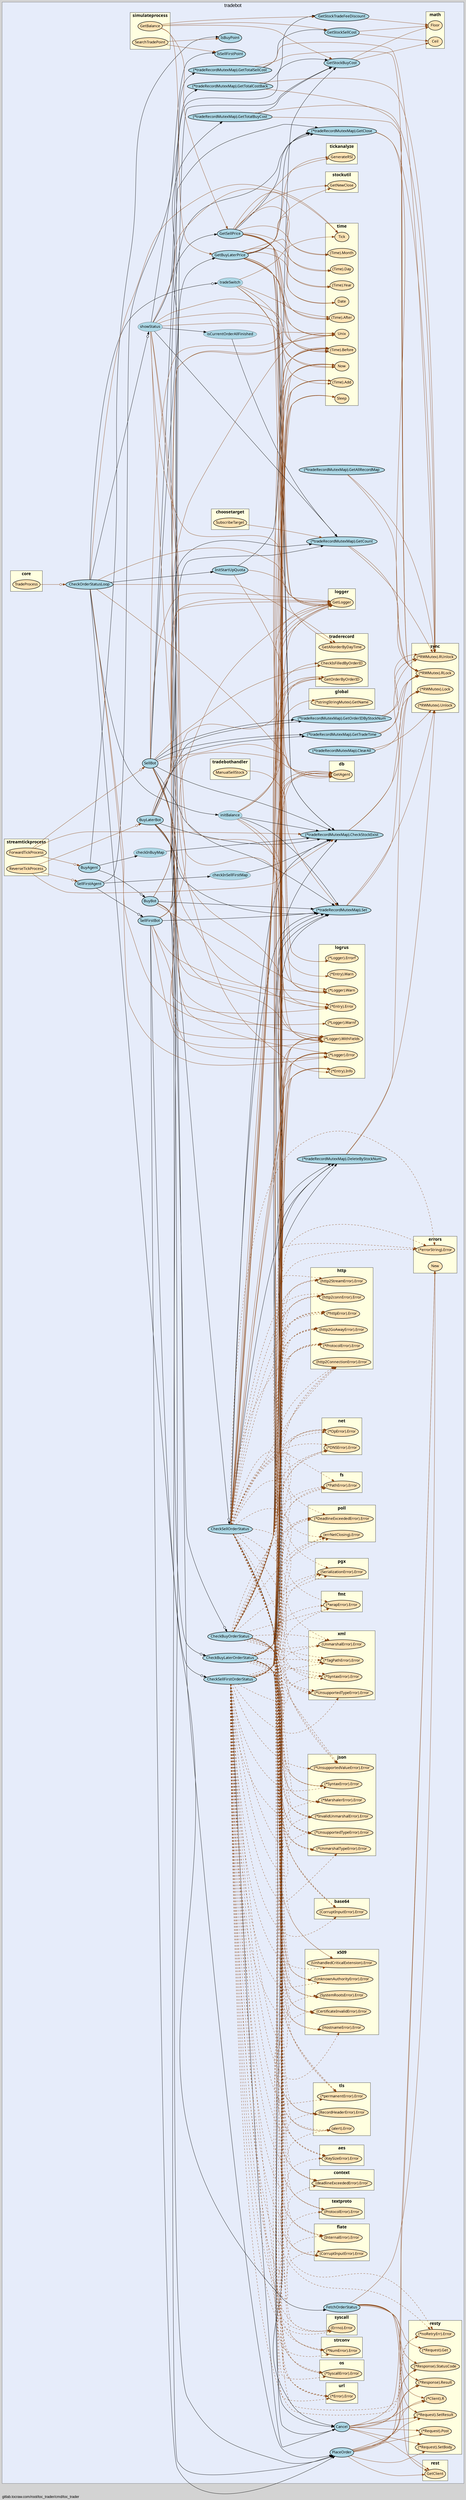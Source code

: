 digraph gocallvis {
    label="gitlab.tocraw.com/root/toc_trader/cmd/toc_trader";
    labeljust="l";
    fontname="Arial";
    fontsize="14";
    rankdir="LR";
    bgcolor="lightgray";
    style="solid";
    penwidth="0.5";
    pad="0.0";
    nodesep="0.35";

    node [shape="ellipse" style="filled" fillcolor="honeydew" fontname="Verdana" penwidth="1.0" margin="0.05,0.0"];
    edge [minlen="2"]

    subgraph "cluster_focus" {
        bgcolor="#e6ecfa";
label="tradebot";
labelloc="t";
labeljust="c";
fontsize="18";
        
        "(*gitlab.tocraw.com/root/toc_trader/pkg/modules/tradebot.tradeRecordMutexMap).Set" [ penwidth="1.5" fillcolor="lightblue" label="(*tradeRecordMutexMap).Set" ]
        "(*gitlab.tocraw.com/root/toc_trader/pkg/modules/tradebot.tradeRecordMutexMap).DeleteByStockNum" [ penwidth="1.5" fillcolor="lightblue" label="(*tradeRecordMutexMap).DeleteByStockNum" ]
        "(*gitlab.tocraw.com/root/toc_trader/pkg/modules/tradebot.tradeRecordMutexMap).GetTotalCostBack" [ fillcolor="lightblue" label="(*tradeRecordMutexMap).GetTotalCostBack" penwidth="1.5" ]
        "gitlab.tocraw.com/root/toc_trader/pkg/modules/tradebot.GetStockTradeFeeDiscount" [ fillcolor="lightblue" label="GetStockTradeFeeDiscount" penwidth="1.5" ]
        "gitlab.tocraw.com/root/toc_trader/pkg/modules/tradebot.IsBuyPoint" [ fillcolor="lightblue" label="IsBuyPoint" penwidth="1.5" ]
        "gitlab.tocraw.com/root/toc_trader/pkg/modules/tradebot.IsSellFirstPoint" [ fillcolor="lightblue" label="IsSellFirstPoint" penwidth="1.5" ]
        "gitlab.tocraw.com/root/toc_trader/pkg/modules/tradebot.GetSellPrice" [ penwidth="1.5" fillcolor="lightblue" label="GetSellPrice" ]
        "(*gitlab.tocraw.com/root/toc_trader/pkg/modules/tradebot.tradeRecordMutexMap).GetClose" [ fillcolor="lightblue" label="(*tradeRecordMutexMap).GetClose" penwidth="1.5" ]
        "(*gitlab.tocraw.com/root/toc_trader/pkg/modules/tradebot.tradeRecordMutexMap).CheckStockExist" [ fillcolor="lightblue" label="(*tradeRecordMutexMap).CheckStockExist" penwidth="1.5" ]
        "gitlab.tocraw.com/root/toc_trader/pkg/modules/tradebot.GetStockBuyCost" [ fillcolor="lightblue" label="GetStockBuyCost" penwidth="1.5" ]
        "gitlab.tocraw.com/root/toc_trader/pkg/modules/tradebot.GetStockSellCost" [ fillcolor="lightblue" label="GetStockSellCost" penwidth="1.5" ]
        "gitlab.tocraw.com/root/toc_trader/pkg/modules/tradebot.GetBuyLaterPrice" [ fillcolor="lightblue" label="GetBuyLaterPrice" penwidth="1.5" ]
        "gitlab.tocraw.com/root/toc_trader/pkg/modules/tradebot.tradeSwitch" [ fillcolor="lightblue" label="tradeSwitch" penwidth="0.5" ]
        "(*gitlab.tocraw.com/root/toc_trader/pkg/modules/tradebot.tradeRecordMutexMap).GetCount" [ fillcolor="lightblue" label="(*tradeRecordMutexMap).GetCount" penwidth="1.5" ]
        "gitlab.tocraw.com/root/toc_trader/pkg/modules/tradebot.isCurrentOrderAllFinished" [ fillcolor="lightblue" label="isCurrentOrderAllFinished" penwidth="0.5" ]
        "gitlab.tocraw.com/root/toc_trader/pkg/modules/tradebot.PlaceOrder" [ label="PlaceOrder" penwidth="1.5" fillcolor="lightblue" ]
        "gitlab.tocraw.com/root/toc_trader/pkg/modules/tradebot.checkInSellFirstMap" [ fillcolor="lightblue" label="checkInSellFirstMap" penwidth="0.5" ]
        "gitlab.tocraw.com/root/toc_trader/pkg/modules/tradebot.SellFirstAgent" [ fillcolor="lightblue" label="SellFirstAgent" penwidth="1.5" ]
        "gitlab.tocraw.com/root/toc_trader/pkg/modules/tradebot.SellFirstBot" [ fillcolor="lightblue" label="SellFirstBot" penwidth="1.5" ]
        "gitlab.tocraw.com/root/toc_trader/pkg/modules/tradebot.CheckSellFirstOrderStatus" [ fillcolor="lightblue" label="CheckSellFirstOrderStatus" penwidth="1.5" ]
        "gitlab.tocraw.com/root/toc_trader/pkg/modules/tradebot.Cancel" [ fillcolor="lightblue" label="Cancel" penwidth="1.5" ]
        "(*gitlab.tocraw.com/root/toc_trader/pkg/modules/tradebot.tradeRecordMutexMap).GetOrderIDByStockNum" [ fillcolor="lightblue" label="(*tradeRecordMutexMap).GetOrderIDByStockNum" penwidth="1.5" ]
        "gitlab.tocraw.com/root/toc_trader/pkg/modules/tradebot.BuyLaterBot" [ fillcolor="lightblue" label="BuyLaterBot" penwidth="1.5" ]
        "(*gitlab.tocraw.com/root/toc_trader/pkg/modules/tradebot.tradeRecordMutexMap).GetTradeTime" [ penwidth="1.5" fillcolor="lightblue" label="(*tradeRecordMutexMap).GetTradeTime" ]
        "gitlab.tocraw.com/root/toc_trader/pkg/modules/tradebot.CheckBuyLaterOrderStatus" [ fillcolor="lightblue" label="CheckBuyLaterOrderStatus" penwidth="1.5" ]
        "gitlab.tocraw.com/root/toc_trader/pkg/modules/tradebot.checkInBuyMap" [ fillcolor="lightblue" label="checkInBuyMap" penwidth="0.5" ]
        "gitlab.tocraw.com/root/toc_trader/pkg/modules/tradebot.BuyAgent" [ fillcolor="lightblue" label="BuyAgent" penwidth="1.5" ]
        "gitlab.tocraw.com/root/toc_trader/pkg/modules/tradebot.BuyBot" [ fillcolor="lightblue" label="BuyBot" penwidth="1.5" ]
        "gitlab.tocraw.com/root/toc_trader/pkg/modules/tradebot.CheckBuyOrderStatus" [ penwidth="1.5" fillcolor="lightblue" label="CheckBuyOrderStatus" ]
        "gitlab.tocraw.com/root/toc_trader/pkg/modules/tradebot.SellBot" [ fillcolor="lightblue" label="SellBot" penwidth="1.5" ]
        "gitlab.tocraw.com/root/toc_trader/pkg/modules/tradebot.CheckSellOrderStatus" [ fillcolor="lightblue" label="CheckSellOrderStatus" penwidth="1.5" ]
        "(*gitlab.tocraw.com/root/toc_trader/pkg/modules/tradebot.tradeRecordMutexMap).GetAllRecordMap" [ fillcolor="lightblue" label="(*tradeRecordMutexMap).GetAllRecordMap" penwidth="1.5" ]
        "(*gitlab.tocraw.com/root/toc_trader/pkg/modules/tradebot.tradeRecordMutexMap).GetTotalBuyCost" [ penwidth="1.5" fillcolor="lightblue" label="(*tradeRecordMutexMap).GetTotalBuyCost" ]
        "gitlab.tocraw.com/root/toc_trader/pkg/modules/tradebot.InitStartUpQuota" [ fillcolor="lightblue" label="InitStartUpQuota" penwidth="1.5" ]
        "(*gitlab.tocraw.com/root/toc_trader/pkg/modules/tradebot.tradeRecordMutexMap).ClearAll" [ fillcolor="lightblue" label="(*tradeRecordMutexMap).ClearAll" penwidth="1.5" ]
        "gitlab.tocraw.com/root/toc_trader/pkg/modules/tradebot.showStatus" [ fillcolor="lightblue" label="showStatus" penwidth="0.5" ]
        "(*gitlab.tocraw.com/root/toc_trader/pkg/modules/tradebot.tradeRecordMutexMap).GetTotalSellCost" [ fillcolor="lightblue" label="(*tradeRecordMutexMap).GetTotalSellCost" penwidth="1.5" ]
        "gitlab.tocraw.com/root/toc_trader/pkg/modules/tradebot.CheckOrderStatusLoop" [ fillcolor="lightblue" label="CheckOrderStatusLoop" penwidth="1.5" ]
        "gitlab.tocraw.com/root/toc_trader/pkg/modules/tradebot.FetchOrderStatus" [ penwidth="1.5" fillcolor="lightblue" label="FetchOrderStatus" ]
        "gitlab.tocraw.com/root/toc_trader/pkg/modules/tradebot.initBalance" [ fillcolor="lightblue" label="initBalance" penwidth="0.5" ]
        
        subgraph "cluster_compress/flate" {
        penwidth="0.8";
style="filled";
rank="sink";
label="flate";
URL="/?f=compress/flate";
fontsize="16";
fillcolor="lightyellow";
fontname="Tahoma bold";
tooltip="package: compress/flate";
        
        "(compress/flate.CorruptInputError).Error" [ fillcolor="moccasin" label="(CorruptInputError).Error" penwidth="1.5" ]
        "(compress/flate.InternalError).Error" [ fillcolor="moccasin" label="(InternalError).Error" penwidth="1.5" ]
        
    }

        subgraph "cluster_context" {
        penwidth="0.8";
fontsize="16";
style="filled";
fontname="Tahoma bold";
tooltip="package: context";
fillcolor="lightyellow";
rank="sink";
label="context";
URL="/?f=context";
        
        "(context.deadlineExceededError).Error" [ fillcolor="moccasin" label="(deadlineExceededError).Error" penwidth="1.5" ]
        
    }

        subgraph "cluster_crypto/aes" {
        penwidth="0.8";
fontsize="16";
fillcolor="lightyellow";
fontname="Tahoma bold";
style="filled";
rank="sink";
label="aes";
URL="/?f=crypto/aes";
tooltip="package: crypto/aes";
        
        "(crypto/aes.KeySizeError).Error" [ fillcolor="moccasin" label="(KeySizeError).Error" penwidth="1.5" ]
        
    }

        subgraph "cluster_crypto/tls" {
        penwidth="0.8";
fontsize="16";
URL="/?f=crypto/tls";
tooltip="package: crypto/tls";
label="tls";
style="filled";
fillcolor="lightyellow";
fontname="Tahoma bold";
rank="sink";
        
        "(crypto/tls.alert).Error" [ fillcolor="moccasin" label="(alert).Error" penwidth="1.5" ]
        "(crypto/tls.RecordHeaderError).Error" [ fillcolor="moccasin" label="(RecordHeaderError).Error" penwidth="1.5" ]
        "(*crypto/tls.permanentError).Error" [ fillcolor="moccasin" label="(*permanentError).Error" penwidth="1.5" ]
        
    }

        subgraph "cluster_crypto/x509" {
        penwidth="0.8";
fontsize="16";
style="filled";
label="x509";
URL="/?f=crypto/x509";
tooltip="package: crypto/x509";
fillcolor="lightyellow";
fontname="Tahoma bold";
rank="sink";
        
        "(crypto/x509.CertificateInvalidError).Error" [ label="(CertificateInvalidError).Error" penwidth="1.5" fillcolor="moccasin" ]
        "(crypto/x509.UnknownAuthorityError).Error" [ fillcolor="moccasin" label="(UnknownAuthorityError).Error" penwidth="1.5" ]
        "(crypto/x509.SystemRootsError).Error" [ penwidth="1.5" fillcolor="moccasin" label="(SystemRootsError).Error" ]
        "(crypto/x509.UnhandledCriticalExtension).Error" [ fillcolor="moccasin" label="(UnhandledCriticalExtension).Error" penwidth="1.5" ]
        "(crypto/x509.HostnameError).Error" [ fillcolor="moccasin" label="(HostnameError).Error" penwidth="1.5" ]
        
    }

        subgraph "cluster_encoding/base64" {
        fontsize="16";
style="filled";
fillcolor="lightyellow";
fontname="Tahoma bold";
rank="sink";
URL="/?f=encoding/base64";
penwidth="0.8";
label="base64";
tooltip="package: encoding/base64";
        
        "(encoding/base64.CorruptInputError).Error" [ fillcolor="moccasin" label="(CorruptInputError).Error" penwidth="1.5" ]
        
    }

        subgraph "cluster_encoding/json" {
        fillcolor="lightyellow";
tooltip="package: encoding/json";
penwidth="0.8";
style="filled";
fontname="Tahoma bold";
rank="sink";
label="json";
URL="/?f=encoding/json";
fontsize="16";
        
        "(*encoding/json.InvalidUnmarshalError).Error" [ fillcolor="moccasin" label="(*InvalidUnmarshalError).Error" penwidth="1.5" ]
        "(*encoding/json.MarshalerError).Error" [ fillcolor="moccasin" label="(*MarshalerError).Error" penwidth="1.5" ]
        "(*encoding/json.SyntaxError).Error" [ fillcolor="moccasin" label="(*SyntaxError).Error" penwidth="1.5" ]
        "(*encoding/json.UnmarshalTypeError).Error" [ fillcolor="moccasin" label="(*UnmarshalTypeError).Error" penwidth="1.5" ]
        "(*encoding/json.UnsupportedTypeError).Error" [ fillcolor="moccasin" label="(*UnsupportedTypeError).Error" penwidth="1.5" ]
        "(*encoding/json.UnsupportedValueError).Error" [ fillcolor="moccasin" label="(*UnsupportedValueError).Error" penwidth="1.5" ]
        
    }

        subgraph "cluster_encoding/xml" {
        fillcolor="lightyellow";
penwidth="0.8";
fontsize="16";
style="filled";
URL="/?f=encoding/xml";
tooltip="package: encoding/xml";
fontname="Tahoma bold";
rank="sink";
label="xml";
        
        "(*encoding/xml.UnsupportedTypeError).Error" [ penwidth="1.5" fillcolor="moccasin" label="(*UnsupportedTypeError).Error" ]
        "(*encoding/xml.SyntaxError).Error" [ fillcolor="moccasin" label="(*SyntaxError).Error" penwidth="1.5" ]
        "(*encoding/xml.TagPathError).Error" [ fillcolor="moccasin" label="(*TagPathError).Error" penwidth="1.5" ]
        "(encoding/xml.UnmarshalError).Error" [ fillcolor="moccasin" label="(UnmarshalError).Error" penwidth="1.5" ]
        
    }

        subgraph "cluster_errors" {
        style="filled";
fillcolor="lightyellow";
fontname="Tahoma bold";
label="errors";
URL="/?f=errors";
penwidth="0.8";
fontsize="16";
rank="sink";
tooltip="package: errors";
        
        "errors.New" [ fillcolor="moccasin" label="New" penwidth="1.5" ]
        "(*errors.errorString).Error" [ fillcolor="moccasin" label="(*errorString).Error" penwidth="1.5" ]
        
    }

        subgraph "cluster_fmt" {
        style="filled";
fillcolor="lightyellow";
rank="sink";
URL="/?f=fmt";
tooltip="package: fmt";
penwidth="0.8";
fontsize="16";
fontname="Tahoma bold";
label="fmt";
        
        "(*fmt.wrapError).Error" [ fillcolor="moccasin" label="(*wrapError).Error" penwidth="1.5" ]
        
    }

        subgraph "cluster_github.com/go-resty/resty/v2" {
        fillcolor="lightyellow";
label="resty";
URL="/?f=github.com/go-resty/resty/v2";
fontsize="16";
style="filled";
rank="sink";
tooltip="package: github.com/go-resty/resty/v2";
penwidth="0.8";
fontname="Tahoma bold";
        
        "(*github.com/go-resty/resty/v2.Client).R" [ fillcolor="moccasin" label="(*Client).R" penwidth="1.5" ]
        "(*github.com/go-resty/resty/v2.Request).SetBody" [ fillcolor="moccasin" label="(*Request).SetBody" penwidth="1.5" ]
        "(*github.com/go-resty/resty/v2.Request).SetResult" [ fillcolor="moccasin" label="(*Request).SetResult" penwidth="1.5" ]
        "(*github.com/go-resty/resty/v2.Request).Post" [ penwidth="1.5" fillcolor="moccasin" label="(*Request).Post" ]
        "(*github.com/go-resty/resty/v2.Response).StatusCode" [ fillcolor="moccasin" label="(*Response).StatusCode" penwidth="1.5" ]
        "(*github.com/go-resty/resty/v2.Response).Result" [ fillcolor="moccasin" label="(*Response).Result" penwidth="1.5" ]
        "(*github.com/go-resty/resty/v2.noRetryErr).Error" [ fillcolor="moccasin" label="(*noRetryErr).Error" penwidth="1.5" ]
        "(*github.com/go-resty/resty/v2.Request).Get" [ fillcolor="moccasin" label="(*Request).Get" penwidth="1.5" ]
        
    }

        subgraph "cluster_github.com/jackc/pgx/v4" {
        penwidth="0.8";
style="filled";
fillcolor="lightyellow";
rank="sink";
fontsize="16";
fontname="Tahoma bold";
label="pgx";
URL="/?f=github.com/jackc/pgx/v4";
tooltip="package: github.com/jackc/pgx/v4";
        
        "(github.com/jackc/pgx/v4.SerializationError).Error" [ fillcolor="moccasin" label="(SerializationError).Error" penwidth="1.5" ]
        
    }

        subgraph "cluster_github.com/sirupsen/logrus" {
        fillcolor="lightyellow";
fontname="Tahoma bold";
rank="sink";
URL="/?f=github.com/sirupsen/logrus";
tooltip="package: github.com/sirupsen/logrus";
penwidth="0.8";
fontsize="16";
style="filled";
label="logrus";
        
        "(*github.com/sirupsen/logrus.Logger).Errorf" [ fillcolor="moccasin" label="(*Logger).Errorf" penwidth="1.5" ]
        "(*github.com/sirupsen/logrus.Logger).Warn" [ fillcolor="moccasin" label="(*Logger).Warn" penwidth="1.5" ]
        "(*github.com/sirupsen/logrus.Logger).WithFields" [ fillcolor="moccasin" label="(*Logger).WithFields" penwidth="1.5" ]
        "(*github.com/sirupsen/logrus.Entry).Error" [ fillcolor="moccasin" label="(*Entry).Error" penwidth="1.5" ]
        "(*github.com/sirupsen/logrus.Logger).Error" [ fillcolor="moccasin" label="(*Logger).Error" penwidth="1.5" ]
        "(*github.com/sirupsen/logrus.Entry).Info" [ fillcolor="moccasin" label="(*Entry).Info" penwidth="1.5" ]
        "(*github.com/sirupsen/logrus.Logger).Warnf" [ fillcolor="moccasin" label="(*Logger).Warnf" penwidth="1.5" ]
        "(*github.com/sirupsen/logrus.Entry).Warn" [ label="(*Entry).Warn" penwidth="1.5" fillcolor="moccasin" ]
        
    }

        subgraph "cluster_gitlab.tocraw.com/root/toc_trader/internal/db" {
        rank="sink";
tooltip="package: gitlab.tocraw.com/root/toc_trader/internal/db";
penwidth="0.8";
fontname="Tahoma bold";
fillcolor="lightyellow";
label="db";
URL="/?f=gitlab.tocraw.com/root/toc_trader/internal/db";
fontsize="16";
style="filled";
        
        "gitlab.tocraw.com/root/toc_trader/internal/db.GetAgent" [ penwidth="1.5" fillcolor="moccasin" label="GetAgent" ]
        
    }

        subgraph "cluster_gitlab.tocraw.com/root/toc_trader/internal/logger" {
        penwidth="0.8";
fillcolor="lightyellow";
rank="sink";
URL="/?f=gitlab.tocraw.com/root/toc_trader/internal/logger";
fontsize="16";
style="filled";
fontname="Tahoma bold";
label="logger";
tooltip="package: gitlab.tocraw.com/root/toc_trader/internal/logger";
        
        "gitlab.tocraw.com/root/toc_trader/internal/logger.GetLogger" [ fillcolor="moccasin" label="GetLogger" penwidth="1.5" ]
        
    }

        subgraph "cluster_gitlab.tocraw.com/root/toc_trader/internal/rest" {
        fillcolor="lightyellow";
fontname="Tahoma bold";
rank="sink";
label="rest";
URL="/?f=gitlab.tocraw.com/root/toc_trader/internal/rest";
tooltip="package: gitlab.tocraw.com/root/toc_trader/internal/rest";
penwidth="0.8";
style="filled";
fontsize="16";
        
        "gitlab.tocraw.com/root/toc_trader/internal/rest.GetClient" [ fillcolor="moccasin" label="GetClient" penwidth="1.5" ]
        
    }

        subgraph "cluster_gitlab.tocraw.com/root/toc_trader/internal/stockutil" {
        penwidth="0.8";
fontsize="16";
style="filled";
fillcolor="lightyellow";
fontname="Tahoma bold";
rank="sink";
label="stockutil";
URL="/?f=gitlab.tocraw.com/root/toc_trader/internal/stockutil";
tooltip="package: gitlab.tocraw.com/root/toc_trader/internal/stockutil";
        
        "gitlab.tocraw.com/root/toc_trader/internal/stockutil.GetNewClose" [ fillcolor="moccasin" label="GetNewClose" penwidth="1.5" ]
        
    }

        subgraph "cluster_gitlab.tocraw.com/root/toc_trader/pkg/core" {
        penwidth="0.8";
fontsize="16";
fontname="Tahoma bold";
label="core";
style="filled";
fillcolor="lightyellow";
rank="sink";
URL="/?f=gitlab.tocraw.com/root/toc_trader/pkg/core";
tooltip="package: gitlab.tocraw.com/root/toc_trader/pkg/core";
        
        "gitlab.tocraw.com/root/toc_trader/pkg/core.TradeProcess" [ fillcolor="moccasin" label="TradeProcess" penwidth="1.5" ]
        
    }

        subgraph "cluster_gitlab.tocraw.com/root/toc_trader/pkg/global" {
        URL="/?f=gitlab.tocraw.com/root/toc_trader/pkg/global";
penwidth="0.8";
fontsize="16";
style="filled";
rank="sink";
label="global";
fillcolor="lightyellow";
fontname="Tahoma bold";
tooltip="package: gitlab.tocraw.com/root/toc_trader/pkg/global";
        
        "(*gitlab.tocraw.com/root/toc_trader/pkg/global.stringStringMutex).GetName" [ fillcolor="moccasin" label="(*stringStringMutex).GetName" penwidth="1.5" ]
        
    }

        subgraph "cluster_gitlab.tocraw.com/root/toc_trader/pkg/handlers/tradebothandler" {
        penwidth="0.8";
fontsize="16";
fillcolor="lightyellow";
rank="sink";
style="filled";
fontname="Tahoma bold";
label="tradebothandler";
URL="/?f=gitlab.tocraw.com/root/toc_trader/pkg/handlers/tradebothandler";
tooltip="package: gitlab.tocraw.com/root/toc_trader/pkg/handlers/tradebothandler";
        
        "gitlab.tocraw.com/root/toc_trader/pkg/handlers/tradebothandler.ManualSellStock" [ penwidth="1.5" fillcolor="moccasin" label="ManualSellStock" ]
        
    }

        subgraph "cluster_gitlab.tocraw.com/root/toc_trader/pkg/models/traderecord" {
        fontsize="16";
style="filled";
rank="sink";
URL="/?f=gitlab.tocraw.com/root/toc_trader/pkg/models/traderecord";
penwidth="0.8";
fillcolor="lightyellow";
fontname="Tahoma bold";
label="traderecord";
tooltip="package: gitlab.tocraw.com/root/toc_trader/pkg/models/traderecord";
        
        "gitlab.tocraw.com/root/toc_trader/pkg/models/traderecord.GetOrderByOrderID" [ fillcolor="moccasin" label="GetOrderByOrderID" penwidth="1.5" ]
        "gitlab.tocraw.com/root/toc_trader/pkg/models/traderecord.CheckIsFilledByOrderID" [ fillcolor="moccasin" label="CheckIsFilledByOrderID" penwidth="1.5" ]
        "gitlab.tocraw.com/root/toc_trader/pkg/models/traderecord.GetAllorderByDayTime" [ fillcolor="moccasin" label="GetAllorderByDayTime" penwidth="1.5" ]
        
    }

        subgraph "cluster_gitlab.tocraw.com/root/toc_trader/pkg/modules/choosetarget" {
        penwidth="0.8";
fillcolor="lightyellow";
rank="sink";
URL="/?f=gitlab.tocraw.com/root/toc_trader/pkg/modules/choosetarget";
fontsize="16";
style="filled";
fontname="Tahoma bold";
label="choosetarget";
tooltip="package: gitlab.tocraw.com/root/toc_trader/pkg/modules/choosetarget";
        
        "gitlab.tocraw.com/root/toc_trader/pkg/modules/choosetarget.SubscribeTarget" [ fillcolor="moccasin" label="SubscribeTarget" penwidth="1.5" ]
        
    }

        subgraph "cluster_gitlab.tocraw.com/root/toc_trader/pkg/modules/simulateprocess" {
        fillcolor="lightyellow";
fontname="Tahoma bold";
rank="sink";
penwidth="0.8";
fontsize="16";
style="filled";
label="simulateprocess";
URL="/?f=gitlab.tocraw.com/root/toc_trader/pkg/modules/simulateprocess";
tooltip="package: gitlab.tocraw.com/root/toc_trader/pkg/modules/simulateprocess";
        
        "gitlab.tocraw.com/root/toc_trader/pkg/modules/simulateprocess.SearchTradePoint" [ fillcolor="moccasin" label="SearchTradePoint" penwidth="1.5" ]
        "gitlab.tocraw.com/root/toc_trader/pkg/modules/simulateprocess.GetBalance" [ fillcolor="moccasin" label="GetBalance" penwidth="1.5" ]
        
    }

        subgraph "cluster_gitlab.tocraw.com/root/toc_trader/pkg/modules/streamtickprocess" {
        style="filled";
fillcolor="lightyellow";
fontname="Tahoma bold";
rank="sink";
URL="/?f=gitlab.tocraw.com/root/toc_trader/pkg/modules/streamtickprocess";
tooltip="package: gitlab.tocraw.com/root/toc_trader/pkg/modules/streamtickprocess";
penwidth="0.8";
fontsize="16";
label="streamtickprocess";
        
        "gitlab.tocraw.com/root/toc_trader/pkg/modules/streamtickprocess.ReverseTickProcess" [ fillcolor="moccasin" label="ReverseTickProcess" penwidth="1.5" ]
        "gitlab.tocraw.com/root/toc_trader/pkg/modules/streamtickprocess.ForwardTickProcess" [ fillcolor="moccasin" label="ForwardTickProcess" penwidth="1.5" ]
        
    }

        subgraph "cluster_gitlab.tocraw.com/root/toc_trader/pkg/modules/tickanalyze" {
        label="tickanalyze";
tooltip="package: gitlab.tocraw.com/root/toc_trader/pkg/modules/tickanalyze";
fontsize="16";
style="filled";
fontname="Tahoma bold";
rank="sink";
URL="/?f=gitlab.tocraw.com/root/toc_trader/pkg/modules/tickanalyze";
penwidth="0.8";
fillcolor="lightyellow";
        
        "gitlab.tocraw.com/root/toc_trader/pkg/modules/tickanalyze.GenerateRSI" [ fillcolor="moccasin" label="GenerateRSI" penwidth="1.5" ]
        
    }

        subgraph "cluster_internal/poll" {
        fontsize="16";
rank="sink";
label="poll";
URL="/?f=internal/poll";
tooltip="package: internal/poll";
penwidth="0.8";
fillcolor="lightyellow";
fontname="Tahoma bold";
style="filled";
        
        "(internal/poll.errNetClosing).Error" [ label="(errNetClosing).Error" penwidth="1.5" fillcolor="moccasin" ]
        "(*internal/poll.DeadlineExceededError).Error" [ fillcolor="moccasin" label="(*DeadlineExceededError).Error" penwidth="1.5" ]
        
    }

        subgraph "cluster_io/fs" {
        style="filled";
fontname="Tahoma bold";
URL="/?f=io/fs";
tooltip="package: io/fs";
penwidth="0.8";
fontsize="16";
fillcolor="lightyellow";
rank="sink";
label="fs";
        
        "(*io/fs.PathError).Error" [ penwidth="1.5" fillcolor="moccasin" label="(*PathError).Error" ]
        
    }

        subgraph "cluster_math" {
        fontsize="16";
fillcolor="lightyellow";
rank="sink";
label="math";
URL="/?f=math";
penwidth="0.8";
style="filled";
fontname="Tahoma bold";
tooltip="package: math";
        
        "math.Floor" [ fillcolor="moccasin" label="Floor" penwidth="1.5" ]
        "math.Ceil" [ fillcolor="moccasin" label="Ceil" penwidth="1.5" ]
        
    }

        subgraph "cluster_net" {
        label="net";
tooltip="package: net";
rank="sink";
URL="/?f=net";
penwidth="0.8";
fontsize="16";
style="filled";
fillcolor="lightyellow";
fontname="Tahoma bold";
        
        "(*net.DNSError).Error" [ label="(*DNSError).Error" penwidth="1.5" fillcolor="moccasin" ]
        "(*net.OpError).Error" [ fillcolor="moccasin" label="(*OpError).Error" penwidth="1.5" ]
        
    }

        subgraph "cluster_net/http" {
        tooltip="package: net/http";
penwidth="0.8";
style="filled";
URL="/?f=net/http";
rank="sink";
label="http";
fontsize="16";
fillcolor="lightyellow";
fontname="Tahoma bold";
        
        "(net/http.http2connError).Error" [ fillcolor="moccasin" label="(http2connError).Error" penwidth="1.5" ]
        "(net/http.http2ConnectionError).Error" [ penwidth="1.5" fillcolor="moccasin" label="(http2ConnectionError).Error" ]
        "(*net/http.ProtocolError).Error" [ label="(*ProtocolError).Error" penwidth="1.5" fillcolor="moccasin" ]
        "(net/http.http2GoAwayError).Error" [ fillcolor="moccasin" label="(http2GoAwayError).Error" penwidth="1.5" ]
        "(*net/http.httpError).Error" [ fillcolor="moccasin" label="(*httpError).Error" penwidth="1.5" ]
        "(net/http.http2StreamError).Error" [ fillcolor="moccasin" label="(http2StreamError).Error" penwidth="1.5" ]
        
    }

        subgraph "cluster_net/textproto" {
        penwidth="0.8";
fontsize="16";
style="filled";
fillcolor="lightyellow";
fontname="Tahoma bold";
rank="sink";
label="textproto";
URL="/?f=net/textproto";
tooltip="package: net/textproto";
        
        "(net/textproto.ProtocolError).Error" [ fillcolor="moccasin" label="(ProtocolError).Error" penwidth="1.5" ]
        
    }

        subgraph "cluster_net/url" {
        penwidth="0.8";
label="url";
URL="/?f=net/url";
tooltip="package: net/url";
fontsize="16";
style="filled";
fillcolor="lightyellow";
fontname="Tahoma bold";
rank="sink";
        
        "(*net/url.Error).Error" [ fillcolor="moccasin" label="(*Error).Error" penwidth="1.5" ]
        
    }

        subgraph "cluster_os" {
        URL="/?f=os";
penwidth="0.8";
fontsize="16";
fontname="Tahoma bold";
label="os";
style="filled";
fillcolor="lightyellow";
rank="sink";
tooltip="package: os";
        
        "(*os.SyscallError).Error" [ label="(*SyscallError).Error" penwidth="1.5" fillcolor="moccasin" ]
        
    }

        subgraph "cluster_strconv" {
        penwidth="0.8";
fontsize="16";
rank="sink";
tooltip="package: strconv";
URL="/?f=strconv";
style="filled";
fillcolor="lightyellow";
fontname="Tahoma bold";
label="strconv";
        
        "(*strconv.NumError).Error" [ fillcolor="moccasin" label="(*NumError).Error" penwidth="1.5" ]
        
    }

        subgraph "cluster_sync" {
        fontsize="16";
style="filled";
fillcolor="lightyellow";
rank="sink";
label="sync";
URL="/?f=sync";
penwidth="0.8";
fontname="Tahoma bold";
tooltip="package: sync";
        
        "(*sync.RWMutex).Lock" [ label="(*RWMutex).Lock" penwidth="1.5" fillcolor="moccasin" ]
        "(*sync.RWMutex).Unlock" [ fillcolor="moccasin" label="(*RWMutex).Unlock" penwidth="1.5" ]
        "(*sync.RWMutex).RLock" [ fillcolor="moccasin" label="(*RWMutex).RLock" penwidth="1.5" ]
        "(*sync.RWMutex).RUnlock" [ fillcolor="moccasin" label="(*RWMutex).RUnlock" penwidth="1.5" ]
        
    }

        subgraph "cluster_syscall" {
        URL="/?f=syscall";
penwidth="0.8";
fontsize="16";
style="filled";
label="syscall";
tooltip="package: syscall";
fillcolor="lightyellow";
fontname="Tahoma bold";
rank="sink";
        
        "(syscall.Errno).Error" [ fillcolor="moccasin" label="(Errno).Error" penwidth="1.5" ]
        
    }

        subgraph "cluster_time" {
        rank="sink";
URL="/?f=time";
tooltip="package: time";
fillcolor="lightyellow";
fontname="Tahoma bold";
style="filled";
label="time";
penwidth="0.8";
fontsize="16";
        
        "time.Unix" [ fillcolor="moccasin" label="Unix" penwidth="1.5" ]
        "(time.Time).Year" [ fillcolor="moccasin" label="(Time).Year" penwidth="1.5" ]
        "(time.Time).Month" [ fillcolor="moccasin" label="(Time).Month" penwidth="1.5" ]
        "(time.Time).Day" [ fillcolor="moccasin" label="(Time).Day" penwidth="1.5" ]
        "time.Date" [ fillcolor="moccasin" label="Date" penwidth="1.5" ]
        "(time.Time).Before" [ fillcolor="moccasin" label="(Time).Before" penwidth="1.5" ]
        "(time.Time).After" [ fillcolor="moccasin" label="(Time).After" penwidth="1.5" ]
        "time.Tick" [ label="Tick" penwidth="1.5" fillcolor="moccasin" ]
        "time.Now" [ fillcolor="moccasin" label="Now" penwidth="1.5" ]
        "time.Sleep" [ fillcolor="moccasin" label="Sleep" penwidth="1.5" ]
        "(time.Time).Add" [ fillcolor="moccasin" label="(Time).Add" penwidth="1.5" ]
        
    }

    }

    "(*gitlab.tocraw.com/root/toc_trader/pkg/modules/tradebot.tradeRecordMutexMap).Set" -> "(*sync.RWMutex).Lock" [ color="saddlebrown" ]
    "(*gitlab.tocraw.com/root/toc_trader/pkg/modules/tradebot.tradeRecordMutexMap).Set" -> "(*sync.RWMutex).Unlock" [ color="saddlebrown" ]
    "gitlab.tocraw.com/root/toc_trader/pkg/handlers/tradebothandler.ManualSellStock" -> "(*gitlab.tocraw.com/root/toc_trader/pkg/modules/tradebot.tradeRecordMutexMap).Set" [ color="saddlebrown" ]
    "(*gitlab.tocraw.com/root/toc_trader/pkg/modules/tradebot.tradeRecordMutexMap).DeleteByStockNum" -> "(*sync.RWMutex).Lock" [ color="saddlebrown" ]
    "(*gitlab.tocraw.com/root/toc_trader/pkg/modules/tradebot.tradeRecordMutexMap).DeleteByStockNum" -> "(*sync.RWMutex).Unlock" [ color="saddlebrown" ]
    "(*gitlab.tocraw.com/root/toc_trader/pkg/modules/tradebot.tradeRecordMutexMap).GetTotalCostBack" -> "(*sync.RWMutex).RLock" [ color="saddlebrown" ]
    "gitlab.tocraw.com/root/toc_trader/pkg/modules/tradebot.GetStockTradeFeeDiscount" -> "math.Floor" [ color="saddlebrown" ]
    "(*gitlab.tocraw.com/root/toc_trader/pkg/modules/tradebot.tradeRecordMutexMap).GetTotalCostBack" -> "gitlab.tocraw.com/root/toc_trader/pkg/modules/tradebot.GetStockTradeFeeDiscount" [  ]
    "(*gitlab.tocraw.com/root/toc_trader/pkg/modules/tradebot.tradeRecordMutexMap).GetTotalCostBack" -> "(*sync.RWMutex).RUnlock" [ color="saddlebrown" ]
    "gitlab.tocraw.com/root/toc_trader/pkg/modules/simulateprocess.SearchTradePoint" -> "gitlab.tocraw.com/root/toc_trader/pkg/modules/tradebot.IsBuyPoint" [ color="saddlebrown" ]
    "gitlab.tocraw.com/root/toc_trader/pkg/modules/simulateprocess.SearchTradePoint" -> "gitlab.tocraw.com/root/toc_trader/pkg/modules/tradebot.IsSellFirstPoint" [ color="saddlebrown" ]
    "gitlab.tocraw.com/root/toc_trader/pkg/modules/tradebot.GetSellPrice" -> "time.Unix" [ color="saddlebrown" ]
    "gitlab.tocraw.com/root/toc_trader/pkg/modules/tradebot.GetSellPrice" -> "(time.Time).Year" [ color="saddlebrown" ]
    "gitlab.tocraw.com/root/toc_trader/pkg/modules/tradebot.GetSellPrice" -> "(time.Time).Month" [ color="saddlebrown" ]
    "gitlab.tocraw.com/root/toc_trader/pkg/modules/tradebot.GetSellPrice" -> "(time.Time).Day" [ color="saddlebrown" ]
    "gitlab.tocraw.com/root/toc_trader/pkg/modules/tradebot.GetSellPrice" -> "time.Date" [ color="saddlebrown" ]
    "gitlab.tocraw.com/root/toc_trader/pkg/modules/tradebot.GetSellPrice" -> "gitlab.tocraw.com/root/toc_trader/pkg/modules/tickanalyze.GenerateRSI" [ color="saddlebrown" ]
    "gitlab.tocraw.com/root/toc_trader/pkg/modules/tradebot.GetSellPrice" -> "(time.Time).Before" [ color="saddlebrown" ]
    "gitlab.tocraw.com/root/toc_trader/pkg/modules/tradebot.GetSellPrice" -> "gitlab.tocraw.com/root/toc_trader/internal/logger.GetLogger" [ color="saddlebrown" ]
    "gitlab.tocraw.com/root/toc_trader/pkg/modules/tradebot.GetSellPrice" -> "(*github.com/sirupsen/logrus.Logger).Errorf" [ color="saddlebrown" ]
    "gitlab.tocraw.com/root/toc_trader/pkg/modules/tradebot.GetSellPrice" -> "gitlab.tocraw.com/root/toc_trader/internal/stockutil.GetNewClose" [ color="saddlebrown" ]
    "(*gitlab.tocraw.com/root/toc_trader/pkg/modules/tradebot.tradeRecordMutexMap).GetClose" -> "(*sync.RWMutex).RLock" [ color="saddlebrown" ]
    "(*gitlab.tocraw.com/root/toc_trader/pkg/modules/tradebot.tradeRecordMutexMap).GetClose" -> "(*sync.RWMutex).RUnlock" [ color="saddlebrown" ]
    "gitlab.tocraw.com/root/toc_trader/pkg/modules/tradebot.GetSellPrice" -> "(*gitlab.tocraw.com/root/toc_trader/pkg/modules/tradebot.tradeRecordMutexMap).GetClose" [  ]
    "(*gitlab.tocraw.com/root/toc_trader/pkg/modules/tradebot.tradeRecordMutexMap).CheckStockExist" -> "(*sync.RWMutex).RLock" [ color="saddlebrown" ]
    "(*gitlab.tocraw.com/root/toc_trader/pkg/modules/tradebot.tradeRecordMutexMap).CheckStockExist" -> "(*sync.RWMutex).RUnlock" [ color="saddlebrown" ]
    "gitlab.tocraw.com/root/toc_trader/pkg/modules/tradebot.GetSellPrice" -> "(*gitlab.tocraw.com/root/toc_trader/pkg/modules/tradebot.tradeRecordMutexMap).CheckStockExist" [  ]
    "gitlab.tocraw.com/root/toc_trader/pkg/modules/tradebot.GetSellPrice" -> "(time.Time).After" [ color="saddlebrown" ]
    "gitlab.tocraw.com/root/toc_trader/pkg/modules/simulateprocess.GetBalance" -> "gitlab.tocraw.com/root/toc_trader/pkg/modules/tradebot.GetSellPrice" [ color="saddlebrown" ]
    "gitlab.tocraw.com/root/toc_trader/pkg/modules/tradebot.GetStockBuyCost" -> "math.Ceil" [ color="saddlebrown" ]
    "gitlab.tocraw.com/root/toc_trader/pkg/modules/tradebot.GetStockBuyCost" -> "math.Floor" [ color="saddlebrown" ]
    "gitlab.tocraw.com/root/toc_trader/pkg/modules/simulateprocess.GetBalance" -> "gitlab.tocraw.com/root/toc_trader/pkg/modules/tradebot.GetStockBuyCost" [ color="saddlebrown" ]
    "gitlab.tocraw.com/root/toc_trader/pkg/modules/tradebot.GetStockSellCost" -> "math.Ceil" [ color="saddlebrown" ]
    "gitlab.tocraw.com/root/toc_trader/pkg/modules/tradebot.GetStockSellCost" -> "math.Floor" [ color="saddlebrown" ]
    "gitlab.tocraw.com/root/toc_trader/pkg/modules/simulateprocess.GetBalance" -> "gitlab.tocraw.com/root/toc_trader/pkg/modules/tradebot.GetStockSellCost" [ color="saddlebrown" ]
    "gitlab.tocraw.com/root/toc_trader/pkg/modules/simulateprocess.GetBalance" -> "gitlab.tocraw.com/root/toc_trader/pkg/modules/tradebot.GetStockTradeFeeDiscount" [ color="saddlebrown" ]
    "gitlab.tocraw.com/root/toc_trader/pkg/modules/tradebot.GetBuyLaterPrice" -> "time.Unix" [ color="saddlebrown" ]
    "gitlab.tocraw.com/root/toc_trader/pkg/modules/tradebot.GetBuyLaterPrice" -> "(time.Time).Year" [ color="saddlebrown" ]
    "gitlab.tocraw.com/root/toc_trader/pkg/modules/tradebot.GetBuyLaterPrice" -> "(time.Time).Month" [ color="saddlebrown" ]
    "gitlab.tocraw.com/root/toc_trader/pkg/modules/tradebot.GetBuyLaterPrice" -> "(time.Time).Day" [ color="saddlebrown" ]
    "gitlab.tocraw.com/root/toc_trader/pkg/modules/tradebot.GetBuyLaterPrice" -> "time.Date" [ color="saddlebrown" ]
    "gitlab.tocraw.com/root/toc_trader/pkg/modules/tradebot.GetBuyLaterPrice" -> "gitlab.tocraw.com/root/toc_trader/pkg/modules/tickanalyze.GenerateRSI" [ color="saddlebrown" ]
    "gitlab.tocraw.com/root/toc_trader/pkg/modules/tradebot.GetBuyLaterPrice" -> "(time.Time).Before" [ color="saddlebrown" ]
    "gitlab.tocraw.com/root/toc_trader/pkg/modules/tradebot.GetBuyLaterPrice" -> "gitlab.tocraw.com/root/toc_trader/internal/logger.GetLogger" [ color="saddlebrown" ]
    "gitlab.tocraw.com/root/toc_trader/pkg/modules/tradebot.GetBuyLaterPrice" -> "(*github.com/sirupsen/logrus.Logger).Errorf" [ color="saddlebrown" ]
    "gitlab.tocraw.com/root/toc_trader/pkg/modules/tradebot.GetBuyLaterPrice" -> "gitlab.tocraw.com/root/toc_trader/internal/stockutil.GetNewClose" [ color="saddlebrown" ]
    "gitlab.tocraw.com/root/toc_trader/pkg/modules/tradebot.GetBuyLaterPrice" -> "(*gitlab.tocraw.com/root/toc_trader/pkg/modules/tradebot.tradeRecordMutexMap).GetClose" [  ]
    "gitlab.tocraw.com/root/toc_trader/pkg/modules/tradebot.GetBuyLaterPrice" -> "(*gitlab.tocraw.com/root/toc_trader/pkg/modules/tradebot.tradeRecordMutexMap).CheckStockExist" [  ]
    "gitlab.tocraw.com/root/toc_trader/pkg/modules/tradebot.GetBuyLaterPrice" -> "(time.Time).After" [ color="saddlebrown" ]
    "gitlab.tocraw.com/root/toc_trader/pkg/modules/simulateprocess.GetBalance" -> "gitlab.tocraw.com/root/toc_trader/pkg/modules/tradebot.GetBuyLaterPrice" [ color="saddlebrown" ]
    "gitlab.tocraw.com/root/toc_trader/pkg/modules/tradebot.tradeSwitch" -> "time.Tick" [ color="saddlebrown" ]
    "gitlab.tocraw.com/root/toc_trader/pkg/modules/tradebot.tradeSwitch" -> "time.Now" [ color="saddlebrown" ]
    "gitlab.tocraw.com/root/toc_trader/pkg/modules/tradebot.tradeSwitch" -> "(time.Time).After" [ color="saddlebrown" ]
    "gitlab.tocraw.com/root/toc_trader/pkg/modules/tradebot.tradeSwitch" -> "gitlab.tocraw.com/root/toc_trader/internal/logger.GetLogger" [ color="saddlebrown" ]
    "gitlab.tocraw.com/root/toc_trader/pkg/modules/tradebot.tradeSwitch" -> "(*github.com/sirupsen/logrus.Logger).Warn" [ color="saddlebrown" ]
    "(*gitlab.tocraw.com/root/toc_trader/pkg/modules/tradebot.tradeRecordMutexMap).GetCount" -> "(*sync.RWMutex).RLock" [ color="saddlebrown" ]
    "(*gitlab.tocraw.com/root/toc_trader/pkg/modules/tradebot.tradeRecordMutexMap).GetCount" -> "(*sync.RWMutex).RUnlock" [ color="saddlebrown" ]
    "gitlab.tocraw.com/root/toc_trader/pkg/modules/tradebot.isCurrentOrderAllFinished" -> "(*gitlab.tocraw.com/root/toc_trader/pkg/modules/tradebot.tradeRecordMutexMap).GetCount" [  ]
    "gitlab.tocraw.com/root/toc_trader/pkg/modules/tradebot.PlaceOrder" -> "gitlab.tocraw.com/root/toc_trader/internal/rest.GetClient" [ color="saddlebrown" ]
    "gitlab.tocraw.com/root/toc_trader/pkg/modules/tradebot.PlaceOrder" -> "(*github.com/go-resty/resty/v2.Client).R" [ color="saddlebrown" ]
    "gitlab.tocraw.com/root/toc_trader/pkg/modules/tradebot.PlaceOrder" -> "(*github.com/go-resty/resty/v2.Request).SetBody" [ color="saddlebrown" ]
    "gitlab.tocraw.com/root/toc_trader/pkg/modules/tradebot.PlaceOrder" -> "(*github.com/go-resty/resty/v2.Request).SetResult" [ color="saddlebrown" ]
    "gitlab.tocraw.com/root/toc_trader/pkg/modules/tradebot.PlaceOrder" -> "(*github.com/go-resty/resty/v2.Request).Post" [ color="saddlebrown" ]
    "gitlab.tocraw.com/root/toc_trader/pkg/modules/tradebot.PlaceOrder" -> "(*github.com/go-resty/resty/v2.Response).StatusCode" [ color="saddlebrown" ]
    "gitlab.tocraw.com/root/toc_trader/pkg/modules/tradebot.PlaceOrder" -> "errors.New" [ color="saddlebrown" ]
    "gitlab.tocraw.com/root/toc_trader/pkg/modules/tradebot.PlaceOrder" -> "(*github.com/go-resty/resty/v2.Response).Result" [ color="saddlebrown" ]
    "gitlab.tocraw.com/root/toc_trader/pkg/modules/tradebot.checkInSellFirstMap" -> "(*gitlab.tocraw.com/root/toc_trader/pkg/modules/tradebot.tradeRecordMutexMap).CheckStockExist" [  ]
    "gitlab.tocraw.com/root/toc_trader/pkg/modules/tradebot.SellFirstAgent" -> "gitlab.tocraw.com/root/toc_trader/pkg/modules/tradebot.checkInSellFirstMap" [  ]
    "gitlab.tocraw.com/root/toc_trader/pkg/modules/tradebot.SellFirstAgent" -> "gitlab.tocraw.com/root/toc_trader/pkg/modules/tradebot.IsSellFirstPoint" [  ]
    "gitlab.tocraw.com/root/toc_trader/pkg/modules/tradebot.SellFirstBot" -> "gitlab.tocraw.com/root/toc_trader/pkg/modules/tradebot.GetStockBuyCost" [  ]
    "gitlab.tocraw.com/root/toc_trader/pkg/modules/tradebot.SellFirstBot" -> "(*gitlab.tocraw.com/root/toc_trader/pkg/modules/tradebot.tradeRecordMutexMap).GetCount" [  ]
    "gitlab.tocraw.com/root/toc_trader/pkg/modules/tradebot.SellFirstBot" -> "gitlab.tocraw.com/root/toc_trader/pkg/modules/tradebot.PlaceOrder" [  ]
    "gitlab.tocraw.com/root/toc_trader/pkg/modules/tradebot.SellFirstBot" -> "gitlab.tocraw.com/root/toc_trader/internal/logger.GetLogger" [ color="saddlebrown" ]
    "gitlab.tocraw.com/root/toc_trader/pkg/modules/tradebot.SellFirstBot" -> "(*github.com/sirupsen/logrus.Logger).Warn" [ color="saddlebrown" ]
    "gitlab.tocraw.com/root/toc_trader/pkg/modules/tradebot.SellFirstBot" -> "(*github.com/sirupsen/logrus.Logger).WithFields" [ color="saddlebrown" ]
    "gitlab.tocraw.com/root/toc_trader/pkg/modules/tradebot.SellFirstBot" -> "(*github.com/sirupsen/logrus.Entry).Error" [ color="saddlebrown" ]
    "gitlab.tocraw.com/root/toc_trader/pkg/modules/tradebot.SellFirstBot" -> "time.Unix" [ color="saddlebrown" ]
    "gitlab.tocraw.com/root/toc_trader/pkg/modules/tradebot.SellFirstBot" -> "(*gitlab.tocraw.com/root/toc_trader/pkg/modules/tradebot.tradeRecordMutexMap).Set" [  ]
    "gitlab.tocraw.com/root/toc_trader/pkg/modules/tradebot.CheckSellFirstOrderStatus" -> "time.Sleep" [ color="saddlebrown" ]
    "gitlab.tocraw.com/root/toc_trader/pkg/modules/tradebot.CheckSellFirstOrderStatus" -> "gitlab.tocraw.com/root/toc_trader/internal/db.GetAgent" [ color="saddlebrown" ]
    "gitlab.tocraw.com/root/toc_trader/pkg/modules/tradebot.CheckSellFirstOrderStatus" -> "gitlab.tocraw.com/root/toc_trader/pkg/models/traderecord.GetOrderByOrderID" [ color="saddlebrown" ]
    "gitlab.tocraw.com/root/toc_trader/pkg/modules/tradebot.CheckSellFirstOrderStatus" -> "gitlab.tocraw.com/root/toc_trader/internal/logger.GetLogger" [ color="saddlebrown" ]
    "gitlab.tocraw.com/root/toc_trader/pkg/modules/tradebot.CheckSellFirstOrderStatus" -> "(*github.com/sirupsen/logrus.Logger).Error" [ color="saddlebrown" ]
    "gitlab.tocraw.com/root/toc_trader/pkg/modules/tradebot.CheckSellFirstOrderStatus" -> "(*gitlab.tocraw.com/root/toc_trader/pkg/modules/tradebot.tradeRecordMutexMap).DeleteByStockNum" [  ]
    "gitlab.tocraw.com/root/toc_trader/pkg/modules/tradebot.CheckSellFirstOrderStatus" -> "(*github.com/sirupsen/logrus.Logger).WithFields" [ color="saddlebrown" ]
    "gitlab.tocraw.com/root/toc_trader/pkg/modules/tradebot.CheckSellFirstOrderStatus" -> "(*github.com/sirupsen/logrus.Entry).Info" [ color="saddlebrown" ]
    "gitlab.tocraw.com/root/toc_trader/pkg/modules/tradebot.CheckSellFirstOrderStatus" -> "(*gitlab.tocraw.com/root/toc_trader/pkg/modules/tradebot.tradeRecordMutexMap).Set" [  ]
    "gitlab.tocraw.com/root/toc_trader/pkg/modules/tradebot.CheckSellFirstOrderStatus" -> "(time.Time).Add" [ color="saddlebrown" ]
    "gitlab.tocraw.com/root/toc_trader/pkg/modules/tradebot.CheckSellFirstOrderStatus" -> "time.Now" [ color="saddlebrown" ]
    "gitlab.tocraw.com/root/toc_trader/pkg/modules/tradebot.CheckSellFirstOrderStatus" -> "(time.Time).Before" [ color="saddlebrown" ]
    "gitlab.tocraw.com/root/toc_trader/pkg/modules/tradebot.Cancel" -> "gitlab.tocraw.com/root/toc_trader/internal/rest.GetClient" [ color="saddlebrown" ]
    "gitlab.tocraw.com/root/toc_trader/pkg/modules/tradebot.Cancel" -> "(*github.com/go-resty/resty/v2.Client).R" [ color="saddlebrown" ]
    "gitlab.tocraw.com/root/toc_trader/pkg/modules/tradebot.Cancel" -> "(*github.com/go-resty/resty/v2.Request).SetBody" [ color="saddlebrown" ]
    "gitlab.tocraw.com/root/toc_trader/pkg/modules/tradebot.Cancel" -> "(*github.com/go-resty/resty/v2.Request).SetResult" [ color="saddlebrown" ]
    "gitlab.tocraw.com/root/toc_trader/pkg/modules/tradebot.Cancel" -> "(*github.com/go-resty/resty/v2.Request).Post" [ color="saddlebrown" ]
    "gitlab.tocraw.com/root/toc_trader/pkg/modules/tradebot.Cancel" -> "(*github.com/go-resty/resty/v2.Response).StatusCode" [ color="saddlebrown" ]
    "gitlab.tocraw.com/root/toc_trader/pkg/modules/tradebot.Cancel" -> "errors.New" [ color="saddlebrown" ]
    "gitlab.tocraw.com/root/toc_trader/pkg/modules/tradebot.Cancel" -> "(*github.com/go-resty/resty/v2.Response).Result" [ color="saddlebrown" ]
    "gitlab.tocraw.com/root/toc_trader/pkg/modules/tradebot.CheckSellFirstOrderStatus" -> "gitlab.tocraw.com/root/toc_trader/pkg/modules/tradebot.Cancel" [  ]
    "gitlab.tocraw.com/root/toc_trader/pkg/modules/tradebot.CheckSellFirstOrderStatus" -> "(*encoding/json.InvalidUnmarshalError).Error" [ style="dashed" color="saddlebrown" ]
    "gitlab.tocraw.com/root/toc_trader/pkg/modules/tradebot.CheckSellFirstOrderStatus" -> "(encoding/base64.CorruptInputError).Error" [ style="dashed" color="saddlebrown" ]
    "gitlab.tocraw.com/root/toc_trader/pkg/modules/tradebot.CheckSellFirstOrderStatus" -> "(crypto/tls.alert).Error" [ style="dashed" color="saddlebrown" ]
    "gitlab.tocraw.com/root/toc_trader/pkg/modules/tradebot.CheckSellFirstOrderStatus" -> "(crypto/x509.CertificateInvalidError).Error" [ style="dashed" color="saddlebrown" ]
    "gitlab.tocraw.com/root/toc_trader/pkg/modules/tradebot.CheckSellFirstOrderStatus" -> "(*fmt.wrapError).Error" [ color="saddlebrown" style="dashed" ]
    "gitlab.tocraw.com/root/toc_trader/pkg/modules/tradebot.CheckSellFirstOrderStatus" -> "(github.com/jackc/pgx/v4.SerializationError).Error" [ style="dashed" color="saddlebrown" ]
    "gitlab.tocraw.com/root/toc_trader/pkg/modules/tradebot.CheckSellFirstOrderStatus" -> "(*net/url.Error).Error" [ style="dashed" color="saddlebrown" ]
    "gitlab.tocraw.com/root/toc_trader/pkg/modules/tradebot.CheckSellFirstOrderStatus" -> "(*github.com/go-resty/resty/v2.noRetryErr).Error" [ style="dashed" color="saddlebrown" ]
    "gitlab.tocraw.com/root/toc_trader/pkg/modules/tradebot.CheckSellFirstOrderStatus" -> "(net/http.http2connError).Error" [ style="dashed" color="saddlebrown" ]
    "gitlab.tocraw.com/root/toc_trader/pkg/modules/tradebot.CheckSellFirstOrderStatus" -> "(*encoding/xml.UnsupportedTypeError).Error" [ style="dashed" color="saddlebrown" ]
    "gitlab.tocraw.com/root/toc_trader/pkg/modules/tradebot.CheckSellFirstOrderStatus" -> "(net/http.http2ConnectionError).Error" [ style="dashed" color="saddlebrown" ]
    "gitlab.tocraw.com/root/toc_trader/pkg/modules/tradebot.CheckSellFirstOrderStatus" -> "(*net/http.ProtocolError).Error" [ style="dashed" color="saddlebrown" ]
    "gitlab.tocraw.com/root/toc_trader/pkg/modules/tradebot.CheckSellFirstOrderStatus" -> "(net/textproto.ProtocolError).Error" [ style="dashed" color="saddlebrown" ]
    "gitlab.tocraw.com/root/toc_trader/pkg/modules/tradebot.CheckSellFirstOrderStatus" -> "(*encoding/xml.SyntaxError).Error" [ style="dashed" color="saddlebrown" ]
    "gitlab.tocraw.com/root/toc_trader/pkg/modules/tradebot.CheckSellFirstOrderStatus" -> "(syscall.Errno).Error" [ style="dashed" color="saddlebrown" ]
    "gitlab.tocraw.com/root/toc_trader/pkg/modules/tradebot.CheckSellFirstOrderStatus" -> "(*errors.errorString).Error" [ color="saddlebrown" style="dashed" ]
    "gitlab.tocraw.com/root/toc_trader/pkg/modules/tradebot.CheckSellFirstOrderStatus" -> "(*encoding/xml.TagPathError).Error" [ style="dashed" color="saddlebrown" ]
    "gitlab.tocraw.com/root/toc_trader/pkg/modules/tradebot.CheckSellFirstOrderStatus" -> "(compress/flate.CorruptInputError).Error" [ style="dashed" color="saddlebrown" ]
    "gitlab.tocraw.com/root/toc_trader/pkg/modules/tradebot.CheckSellFirstOrderStatus" -> "(crypto/x509.UnknownAuthorityError).Error" [ style="dashed" color="saddlebrown" ]
    "gitlab.tocraw.com/root/toc_trader/pkg/modules/tradebot.CheckSellFirstOrderStatus" -> "(net/http.http2GoAwayError).Error" [ style="dashed" color="saddlebrown" ]
    "gitlab.tocraw.com/root/toc_trader/pkg/modules/tradebot.CheckSellFirstOrderStatus" -> "(*encoding/json.MarshalerError).Error" [ style="dashed" color="saddlebrown" ]
    "gitlab.tocraw.com/root/toc_trader/pkg/modules/tradebot.CheckSellFirstOrderStatus" -> "(*strconv.NumError).Error" [ style="dashed" color="saddlebrown" ]
    "gitlab.tocraw.com/root/toc_trader/pkg/modules/tradebot.CheckSellFirstOrderStatus" -> "(*encoding/json.SyntaxError).Error" [ style="dashed" color="saddlebrown" ]
    "gitlab.tocraw.com/root/toc_trader/pkg/modules/tradebot.CheckSellFirstOrderStatus" -> "(internal/poll.errNetClosing).Error" [ style="dashed" color="saddlebrown" ]
    "gitlab.tocraw.com/root/toc_trader/pkg/modules/tradebot.CheckSellFirstOrderStatus" -> "(crypto/aes.KeySizeError).Error" [ style="dashed" color="saddlebrown" ]
    "gitlab.tocraw.com/root/toc_trader/pkg/modules/tradebot.CheckSellFirstOrderStatus" -> "(*os.SyscallError).Error" [ style="dashed" color="saddlebrown" ]
    "gitlab.tocraw.com/root/toc_trader/pkg/modules/tradebot.CheckSellFirstOrderStatus" -> "(*encoding/json.UnmarshalTypeError).Error" [ style="dashed" color="saddlebrown" ]
    "gitlab.tocraw.com/root/toc_trader/pkg/modules/tradebot.CheckSellFirstOrderStatus" -> "(crypto/tls.RecordHeaderError).Error" [ style="dashed" color="saddlebrown" ]
    "gitlab.tocraw.com/root/toc_trader/pkg/modules/tradebot.CheckSellFirstOrderStatus" -> "(*net/http.httpError).Error" [ style="dashed" color="saddlebrown" ]
    "gitlab.tocraw.com/root/toc_trader/pkg/modules/tradebot.CheckSellFirstOrderStatus" -> "(net/http.http2StreamError).Error" [ color="saddlebrown" style="dashed" ]
    "gitlab.tocraw.com/root/toc_trader/pkg/modules/tradebot.CheckSellFirstOrderStatus" -> "(*crypto/tls.permanentError).Error" [ color="saddlebrown" style="dashed" ]
    "gitlab.tocraw.com/root/toc_trader/pkg/modules/tradebot.CheckSellFirstOrderStatus" -> "(*net.DNSError).Error" [ color="saddlebrown" style="dashed" ]
    "gitlab.tocraw.com/root/toc_trader/pkg/modules/tradebot.CheckSellFirstOrderStatus" -> "(*encoding/json.UnsupportedTypeError).Error" [ color="saddlebrown" style="dashed" ]
    "gitlab.tocraw.com/root/toc_trader/pkg/modules/tradebot.CheckSellFirstOrderStatus" -> "(*io/fs.PathError).Error" [ style="dashed" color="saddlebrown" ]
    "gitlab.tocraw.com/root/toc_trader/pkg/modules/tradebot.CheckSellFirstOrderStatus" -> "(*internal/poll.DeadlineExceededError).Error" [ color="saddlebrown" style="dashed" ]
    "gitlab.tocraw.com/root/toc_trader/pkg/modules/tradebot.CheckSellFirstOrderStatus" -> "(*encoding/json.UnsupportedValueError).Error" [ style="dashed" color="saddlebrown" ]
    "gitlab.tocraw.com/root/toc_trader/pkg/modules/tradebot.CheckSellFirstOrderStatus" -> "(context.deadlineExceededError).Error" [ style="dashed" color="saddlebrown" ]
    "gitlab.tocraw.com/root/toc_trader/pkg/modules/tradebot.CheckSellFirstOrderStatus" -> "(encoding/xml.UnmarshalError).Error" [ style="dashed" color="saddlebrown" ]
    "gitlab.tocraw.com/root/toc_trader/pkg/modules/tradebot.CheckSellFirstOrderStatus" -> "(crypto/x509.SystemRootsError).Error" [ style="dashed" color="saddlebrown" ]
    "gitlab.tocraw.com/root/toc_trader/pkg/modules/tradebot.CheckSellFirstOrderStatus" -> "(compress/flate.InternalError).Error" [ color="saddlebrown" style="dashed" ]
    "gitlab.tocraw.com/root/toc_trader/pkg/modules/tradebot.CheckSellFirstOrderStatus" -> "(crypto/x509.UnhandledCriticalExtension).Error" [ style="dashed" color="saddlebrown" ]
    "gitlab.tocraw.com/root/toc_trader/pkg/modules/tradebot.CheckSellFirstOrderStatus" -> "(*net.OpError).Error" [ style="dashed" color="saddlebrown" ]
    "gitlab.tocraw.com/root/toc_trader/pkg/modules/tradebot.CheckSellFirstOrderStatus" -> "(crypto/x509.HostnameError).Error" [ color="saddlebrown" style="dashed" ]
    "gitlab.tocraw.com/root/toc_trader/pkg/modules/tradebot.SellFirstBot" -> "gitlab.tocraw.com/root/toc_trader/pkg/modules/tradebot.CheckSellFirstOrderStatus" [ arrowhead="normalnoneodot" ]
    "gitlab.tocraw.com/root/toc_trader/pkg/modules/tradebot.SellFirstAgent" -> "gitlab.tocraw.com/root/toc_trader/pkg/modules/tradebot.SellFirstBot" [ arrowhead="normalnoneodot" ]
    "gitlab.tocraw.com/root/toc_trader/pkg/modules/streamtickprocess.ReverseTickProcess" -> "gitlab.tocraw.com/root/toc_trader/pkg/modules/tradebot.SellFirstAgent" [ arrowhead="normalnoneodot" color="saddlebrown" ]
    "(*gitlab.tocraw.com/root/toc_trader/pkg/modules/tradebot.tradeRecordMutexMap).GetOrderIDByStockNum" -> "(*sync.RWMutex).RLock" [ color="saddlebrown" ]
    "(*gitlab.tocraw.com/root/toc_trader/pkg/modules/tradebot.tradeRecordMutexMap).GetOrderIDByStockNum" -> "(*sync.RWMutex).RUnlock" [ color="saddlebrown" ]
    "gitlab.tocraw.com/root/toc_trader/pkg/modules/tradebot.BuyLaterBot" -> "(*gitlab.tocraw.com/root/toc_trader/pkg/modules/tradebot.tradeRecordMutexMap).GetOrderIDByStockNum" [  ]
    "gitlab.tocraw.com/root/toc_trader/pkg/modules/tradebot.BuyLaterBot" -> "gitlab.tocraw.com/root/toc_trader/internal/db.GetAgent" [ color="saddlebrown" ]
    "gitlab.tocraw.com/root/toc_trader/pkg/modules/tradebot.BuyLaterBot" -> "gitlab.tocraw.com/root/toc_trader/pkg/models/traderecord.CheckIsFilledByOrderID" [ color="saddlebrown" ]
    "gitlab.tocraw.com/root/toc_trader/pkg/modules/tradebot.BuyLaterBot" -> "(*gitlab.tocraw.com/root/toc_trader/pkg/modules/tradebot.tradeRecordMutexMap).CheckStockExist" [  ]
    "gitlab.tocraw.com/root/toc_trader/pkg/modules/tradebot.BuyLaterBot" -> "gitlab.tocraw.com/root/toc_trader/internal/logger.GetLogger" [ color="saddlebrown" ]
    "gitlab.tocraw.com/root/toc_trader/pkg/modules/tradebot.BuyLaterBot" -> "(*github.com/sirupsen/logrus.Logger).Error" [ color="saddlebrown" ]
    "gitlab.tocraw.com/root/toc_trader/pkg/modules/tradebot.BuyLaterBot" -> "(*gitlab.tocraw.com/root/toc_trader/pkg/modules/tradebot.tradeRecordMutexMap).GetClose" [  ]
    "(*gitlab.tocraw.com/root/toc_trader/pkg/modules/tradebot.tradeRecordMutexMap).GetTradeTime" -> "(*sync.RWMutex).RLock" [ color="saddlebrown" ]
    "(*gitlab.tocraw.com/root/toc_trader/pkg/modules/tradebot.tradeRecordMutexMap).GetTradeTime" -> "(*sync.RWMutex).RUnlock" [ color="saddlebrown" ]
    "gitlab.tocraw.com/root/toc_trader/pkg/modules/tradebot.BuyLaterBot" -> "(*gitlab.tocraw.com/root/toc_trader/pkg/modules/tradebot.tradeRecordMutexMap).GetTradeTime" [  ]
    "gitlab.tocraw.com/root/toc_trader/pkg/modules/tradebot.BuyLaterBot" -> "gitlab.tocraw.com/root/toc_trader/pkg/modules/tradebot.GetBuyLaterPrice" [  ]
    "gitlab.tocraw.com/root/toc_trader/pkg/modules/tradebot.BuyLaterBot" -> "gitlab.tocraw.com/root/toc_trader/pkg/modules/tradebot.PlaceOrder" [  ]
    "gitlab.tocraw.com/root/toc_trader/pkg/modules/tradebot.BuyLaterBot" -> "(*github.com/sirupsen/logrus.Logger).WithFields" [ color="saddlebrown" ]
    "gitlab.tocraw.com/root/toc_trader/pkg/modules/tradebot.BuyLaterBot" -> "(*github.com/sirupsen/logrus.Entry).Error" [ color="saddlebrown" ]
    "gitlab.tocraw.com/root/toc_trader/pkg/modules/tradebot.BuyLaterBot" -> "time.Unix" [ color="saddlebrown" ]
    "gitlab.tocraw.com/root/toc_trader/pkg/modules/tradebot.BuyLaterBot" -> "(*gitlab.tocraw.com/root/toc_trader/pkg/modules/tradebot.tradeRecordMutexMap).Set" [  ]
    "gitlab.tocraw.com/root/toc_trader/pkg/modules/tradebot.CheckBuyLaterOrderStatus" -> "time.Sleep" [ color="saddlebrown" ]
    "gitlab.tocraw.com/root/toc_trader/pkg/modules/tradebot.CheckBuyLaterOrderStatus" -> "gitlab.tocraw.com/root/toc_trader/internal/db.GetAgent" [ color="saddlebrown" ]
    "gitlab.tocraw.com/root/toc_trader/pkg/modules/tradebot.CheckBuyLaterOrderStatus" -> "gitlab.tocraw.com/root/toc_trader/pkg/models/traderecord.GetOrderByOrderID" [ color="saddlebrown" ]
    "gitlab.tocraw.com/root/toc_trader/pkg/modules/tradebot.CheckBuyLaterOrderStatus" -> "gitlab.tocraw.com/root/toc_trader/internal/logger.GetLogger" [ color="saddlebrown" ]
    "gitlab.tocraw.com/root/toc_trader/pkg/modules/tradebot.CheckBuyLaterOrderStatus" -> "(*github.com/sirupsen/logrus.Logger).Error" [ color="saddlebrown" ]
    "gitlab.tocraw.com/root/toc_trader/pkg/modules/tradebot.CheckBuyLaterOrderStatus" -> "(*gitlab.tocraw.com/root/toc_trader/pkg/modules/tradebot.tradeRecordMutexMap).DeleteByStockNum" [  ]
    "gitlab.tocraw.com/root/toc_trader/pkg/modules/tradebot.CheckBuyLaterOrderStatus" -> "(*github.com/sirupsen/logrus.Logger).WithFields" [ color="saddlebrown" ]
    "gitlab.tocraw.com/root/toc_trader/pkg/modules/tradebot.CheckBuyLaterOrderStatus" -> "(*github.com/sirupsen/logrus.Entry).Info" [ color="saddlebrown" ]
    "gitlab.tocraw.com/root/toc_trader/pkg/modules/tradebot.CheckBuyLaterOrderStatus" -> "(*gitlab.tocraw.com/root/toc_trader/pkg/modules/tradebot.tradeRecordMutexMap).Set" [  ]
    "gitlab.tocraw.com/root/toc_trader/pkg/modules/tradebot.CheckBuyLaterOrderStatus" -> "(*gitlab.tocraw.com/root/toc_trader/pkg/modules/tradebot.tradeRecordMutexMap).CheckStockExist" [  ]
    "gitlab.tocraw.com/root/toc_trader/pkg/modules/tradebot.CheckBuyLaterOrderStatus" -> "(time.Time).Add" [ color="saddlebrown" ]
    "gitlab.tocraw.com/root/toc_trader/pkg/modules/tradebot.CheckBuyLaterOrderStatus" -> "time.Now" [ color="saddlebrown" ]
    "gitlab.tocraw.com/root/toc_trader/pkg/modules/tradebot.CheckBuyLaterOrderStatus" -> "(time.Time).Before" [ color="saddlebrown" ]
    "gitlab.tocraw.com/root/toc_trader/pkg/modules/tradebot.CheckBuyLaterOrderStatus" -> "gitlab.tocraw.com/root/toc_trader/pkg/modules/tradebot.Cancel" [  ]
    "gitlab.tocraw.com/root/toc_trader/pkg/modules/tradebot.CheckBuyLaterOrderStatus" -> "(*encoding/json.InvalidUnmarshalError).Error" [ style="dashed" color="saddlebrown" ]
    "gitlab.tocraw.com/root/toc_trader/pkg/modules/tradebot.CheckBuyLaterOrderStatus" -> "(encoding/base64.CorruptInputError).Error" [ style="dashed" color="saddlebrown" ]
    "gitlab.tocraw.com/root/toc_trader/pkg/modules/tradebot.CheckBuyLaterOrderStatus" -> "(crypto/tls.alert).Error" [ style="dashed" color="saddlebrown" ]
    "gitlab.tocraw.com/root/toc_trader/pkg/modules/tradebot.CheckBuyLaterOrderStatus" -> "(crypto/x509.CertificateInvalidError).Error" [ style="dashed" color="saddlebrown" ]
    "gitlab.tocraw.com/root/toc_trader/pkg/modules/tradebot.CheckBuyLaterOrderStatus" -> "(*fmt.wrapError).Error" [ style="dashed" color="saddlebrown" ]
    "gitlab.tocraw.com/root/toc_trader/pkg/modules/tradebot.CheckBuyLaterOrderStatus" -> "(github.com/jackc/pgx/v4.SerializationError).Error" [ style="dashed" color="saddlebrown" ]
    "gitlab.tocraw.com/root/toc_trader/pkg/modules/tradebot.CheckBuyLaterOrderStatus" -> "(*net/url.Error).Error" [ style="dashed" color="saddlebrown" ]
    "gitlab.tocraw.com/root/toc_trader/pkg/modules/tradebot.CheckBuyLaterOrderStatus" -> "(*github.com/go-resty/resty/v2.noRetryErr).Error" [ style="dashed" color="saddlebrown" ]
    "gitlab.tocraw.com/root/toc_trader/pkg/modules/tradebot.CheckBuyLaterOrderStatus" -> "(net/http.http2connError).Error" [ style="dashed" color="saddlebrown" ]
    "gitlab.tocraw.com/root/toc_trader/pkg/modules/tradebot.CheckBuyLaterOrderStatus" -> "(*encoding/xml.UnsupportedTypeError).Error" [ color="saddlebrown" style="dashed" ]
    "gitlab.tocraw.com/root/toc_trader/pkg/modules/tradebot.CheckBuyLaterOrderStatus" -> "(net/http.http2ConnectionError).Error" [ color="saddlebrown" style="dashed" ]
    "gitlab.tocraw.com/root/toc_trader/pkg/modules/tradebot.CheckBuyLaterOrderStatus" -> "(*net/http.ProtocolError).Error" [ style="dashed" color="saddlebrown" ]
    "gitlab.tocraw.com/root/toc_trader/pkg/modules/tradebot.CheckBuyLaterOrderStatus" -> "(net/textproto.ProtocolError).Error" [ color="saddlebrown" style="dashed" ]
    "gitlab.tocraw.com/root/toc_trader/pkg/modules/tradebot.CheckBuyLaterOrderStatus" -> "(*encoding/xml.SyntaxError).Error" [ style="dashed" color="saddlebrown" ]
    "gitlab.tocraw.com/root/toc_trader/pkg/modules/tradebot.CheckBuyLaterOrderStatus" -> "(syscall.Errno).Error" [ style="dashed" color="saddlebrown" ]
    "gitlab.tocraw.com/root/toc_trader/pkg/modules/tradebot.CheckBuyLaterOrderStatus" -> "(*errors.errorString).Error" [ style="dashed" color="saddlebrown" ]
    "gitlab.tocraw.com/root/toc_trader/pkg/modules/tradebot.CheckBuyLaterOrderStatus" -> "(*encoding/xml.TagPathError).Error" [ style="dashed" color="saddlebrown" ]
    "gitlab.tocraw.com/root/toc_trader/pkg/modules/tradebot.CheckBuyLaterOrderStatus" -> "(compress/flate.CorruptInputError).Error" [ style="dashed" color="saddlebrown" ]
    "gitlab.tocraw.com/root/toc_trader/pkg/modules/tradebot.CheckBuyLaterOrderStatus" -> "(crypto/x509.UnknownAuthorityError).Error" [ style="dashed" color="saddlebrown" ]
    "gitlab.tocraw.com/root/toc_trader/pkg/modules/tradebot.CheckBuyLaterOrderStatus" -> "(net/http.http2GoAwayError).Error" [ style="dashed" color="saddlebrown" ]
    "gitlab.tocraw.com/root/toc_trader/pkg/modules/tradebot.CheckBuyLaterOrderStatus" -> "(*encoding/json.MarshalerError).Error" [ style="dashed" color="saddlebrown" ]
    "gitlab.tocraw.com/root/toc_trader/pkg/modules/tradebot.CheckBuyLaterOrderStatus" -> "(*strconv.NumError).Error" [ style="dashed" color="saddlebrown" ]
    "gitlab.tocraw.com/root/toc_trader/pkg/modules/tradebot.CheckBuyLaterOrderStatus" -> "(*encoding/json.SyntaxError).Error" [ style="dashed" color="saddlebrown" ]
    "gitlab.tocraw.com/root/toc_trader/pkg/modules/tradebot.CheckBuyLaterOrderStatus" -> "(internal/poll.errNetClosing).Error" [ style="dashed" color="saddlebrown" ]
    "gitlab.tocraw.com/root/toc_trader/pkg/modules/tradebot.CheckBuyLaterOrderStatus" -> "(crypto/aes.KeySizeError).Error" [ style="dashed" color="saddlebrown" ]
    "gitlab.tocraw.com/root/toc_trader/pkg/modules/tradebot.CheckBuyLaterOrderStatus" -> "(*os.SyscallError).Error" [ style="dashed" color="saddlebrown" ]
    "gitlab.tocraw.com/root/toc_trader/pkg/modules/tradebot.CheckBuyLaterOrderStatus" -> "(*encoding/json.UnmarshalTypeError).Error" [ style="dashed" color="saddlebrown" ]
    "gitlab.tocraw.com/root/toc_trader/pkg/modules/tradebot.CheckBuyLaterOrderStatus" -> "(crypto/tls.RecordHeaderError).Error" [ style="dashed" color="saddlebrown" ]
    "gitlab.tocraw.com/root/toc_trader/pkg/modules/tradebot.CheckBuyLaterOrderStatus" -> "(*net/http.httpError).Error" [ style="dashed" color="saddlebrown" ]
    "gitlab.tocraw.com/root/toc_trader/pkg/modules/tradebot.CheckBuyLaterOrderStatus" -> "(net/http.http2StreamError).Error" [ style="dashed" color="saddlebrown" ]
    "gitlab.tocraw.com/root/toc_trader/pkg/modules/tradebot.CheckBuyLaterOrderStatus" -> "(*crypto/tls.permanentError).Error" [ style="dashed" color="saddlebrown" ]
    "gitlab.tocraw.com/root/toc_trader/pkg/modules/tradebot.CheckBuyLaterOrderStatus" -> "(*net.DNSError).Error" [ style="dashed" color="saddlebrown" ]
    "gitlab.tocraw.com/root/toc_trader/pkg/modules/tradebot.CheckBuyLaterOrderStatus" -> "(*encoding/json.UnsupportedTypeError).Error" [ style="dashed" color="saddlebrown" ]
    "gitlab.tocraw.com/root/toc_trader/pkg/modules/tradebot.CheckBuyLaterOrderStatus" -> "(*io/fs.PathError).Error" [ style="dashed" color="saddlebrown" ]
    "gitlab.tocraw.com/root/toc_trader/pkg/modules/tradebot.CheckBuyLaterOrderStatus" -> "(*internal/poll.DeadlineExceededError).Error" [ style="dashed" color="saddlebrown" ]
    "gitlab.tocraw.com/root/toc_trader/pkg/modules/tradebot.CheckBuyLaterOrderStatus" -> "(*encoding/json.UnsupportedValueError).Error" [ style="dashed" color="saddlebrown" ]
    "gitlab.tocraw.com/root/toc_trader/pkg/modules/tradebot.CheckBuyLaterOrderStatus" -> "(context.deadlineExceededError).Error" [ style="dashed" color="saddlebrown" ]
    "gitlab.tocraw.com/root/toc_trader/pkg/modules/tradebot.CheckBuyLaterOrderStatus" -> "(encoding/xml.UnmarshalError).Error" [ style="dashed" color="saddlebrown" ]
    "gitlab.tocraw.com/root/toc_trader/pkg/modules/tradebot.CheckBuyLaterOrderStatus" -> "(crypto/x509.SystemRootsError).Error" [ style="dashed" color="saddlebrown" ]
    "gitlab.tocraw.com/root/toc_trader/pkg/modules/tradebot.CheckBuyLaterOrderStatus" -> "(compress/flate.InternalError).Error" [ style="dashed" color="saddlebrown" ]
    "gitlab.tocraw.com/root/toc_trader/pkg/modules/tradebot.CheckBuyLaterOrderStatus" -> "(crypto/x509.UnhandledCriticalExtension).Error" [ style="dashed" color="saddlebrown" ]
    "gitlab.tocraw.com/root/toc_trader/pkg/modules/tradebot.CheckBuyLaterOrderStatus" -> "(*net.OpError).Error" [ style="dashed" color="saddlebrown" ]
    "gitlab.tocraw.com/root/toc_trader/pkg/modules/tradebot.CheckBuyLaterOrderStatus" -> "(crypto/x509.HostnameError).Error" [ style="dashed" color="saddlebrown" ]
    "gitlab.tocraw.com/root/toc_trader/pkg/modules/tradebot.BuyLaterBot" -> "gitlab.tocraw.com/root/toc_trader/pkg/modules/tradebot.CheckBuyLaterOrderStatus" [ arrowhead="normalnoneodot" ]
    "gitlab.tocraw.com/root/toc_trader/pkg/modules/streamtickprocess.ReverseTickProcess" -> "gitlab.tocraw.com/root/toc_trader/pkg/modules/tradebot.BuyLaterBot" [ arrowhead="normalnoneodot" color="saddlebrown" ]
    "gitlab.tocraw.com/root/toc_trader/pkg/modules/streamtickprocess.ReverseTickProcess" -> "(*gitlab.tocraw.com/root/toc_trader/pkg/modules/tradebot.tradeRecordMutexMap).CheckStockExist" [ color="saddlebrown" ]
    "gitlab.tocraw.com/root/toc_trader/pkg/modules/tradebot.checkInBuyMap" -> "(*gitlab.tocraw.com/root/toc_trader/pkg/modules/tradebot.tradeRecordMutexMap).CheckStockExist" [  ]
    "gitlab.tocraw.com/root/toc_trader/pkg/modules/tradebot.BuyAgent" -> "gitlab.tocraw.com/root/toc_trader/pkg/modules/tradebot.checkInBuyMap" [  ]
    "gitlab.tocraw.com/root/toc_trader/pkg/modules/tradebot.BuyAgent" -> "gitlab.tocraw.com/root/toc_trader/pkg/modules/tradebot.IsBuyPoint" [  ]
    "gitlab.tocraw.com/root/toc_trader/pkg/modules/tradebot.BuyBot" -> "gitlab.tocraw.com/root/toc_trader/pkg/modules/tradebot.GetStockBuyCost" [  ]
    "gitlab.tocraw.com/root/toc_trader/pkg/modules/tradebot.BuyBot" -> "(*gitlab.tocraw.com/root/toc_trader/pkg/modules/tradebot.tradeRecordMutexMap).GetCount" [  ]
    "gitlab.tocraw.com/root/toc_trader/pkg/modules/tradebot.BuyBot" -> "gitlab.tocraw.com/root/toc_trader/pkg/modules/tradebot.PlaceOrder" [  ]
    "gitlab.tocraw.com/root/toc_trader/pkg/modules/tradebot.BuyBot" -> "gitlab.tocraw.com/root/toc_trader/internal/logger.GetLogger" [ color="saddlebrown" ]
    "gitlab.tocraw.com/root/toc_trader/pkg/modules/tradebot.BuyBot" -> "(*github.com/sirupsen/logrus.Logger).Warn" [ color="saddlebrown" ]
    "gitlab.tocraw.com/root/toc_trader/pkg/modules/tradebot.BuyBot" -> "(*github.com/sirupsen/logrus.Logger).WithFields" [ color="saddlebrown" ]
    "gitlab.tocraw.com/root/toc_trader/pkg/modules/tradebot.BuyBot" -> "(*github.com/sirupsen/logrus.Entry).Error" [ color="saddlebrown" ]
    "gitlab.tocraw.com/root/toc_trader/pkg/modules/tradebot.BuyBot" -> "time.Unix" [ color="saddlebrown" ]
    "gitlab.tocraw.com/root/toc_trader/pkg/modules/tradebot.BuyBot" -> "(*gitlab.tocraw.com/root/toc_trader/pkg/modules/tradebot.tradeRecordMutexMap).Set" [  ]
    "gitlab.tocraw.com/root/toc_trader/pkg/modules/tradebot.CheckBuyOrderStatus" -> "time.Sleep" [ color="saddlebrown" ]
    "gitlab.tocraw.com/root/toc_trader/pkg/modules/tradebot.CheckBuyOrderStatus" -> "gitlab.tocraw.com/root/toc_trader/internal/db.GetAgent" [ color="saddlebrown" ]
    "gitlab.tocraw.com/root/toc_trader/pkg/modules/tradebot.CheckBuyOrderStatus" -> "gitlab.tocraw.com/root/toc_trader/pkg/models/traderecord.GetOrderByOrderID" [ color="saddlebrown" ]
    "gitlab.tocraw.com/root/toc_trader/pkg/modules/tradebot.CheckBuyOrderStatus" -> "gitlab.tocraw.com/root/toc_trader/internal/logger.GetLogger" [ color="saddlebrown" ]
    "gitlab.tocraw.com/root/toc_trader/pkg/modules/tradebot.CheckBuyOrderStatus" -> "(*github.com/sirupsen/logrus.Logger).Error" [ color="saddlebrown" ]
    "gitlab.tocraw.com/root/toc_trader/pkg/modules/tradebot.CheckBuyOrderStatus" -> "(*gitlab.tocraw.com/root/toc_trader/pkg/modules/tradebot.tradeRecordMutexMap).DeleteByStockNum" [  ]
    "gitlab.tocraw.com/root/toc_trader/pkg/modules/tradebot.CheckBuyOrderStatus" -> "(*github.com/sirupsen/logrus.Logger).WithFields" [ color="saddlebrown" ]
    "gitlab.tocraw.com/root/toc_trader/pkg/modules/tradebot.CheckBuyOrderStatus" -> "(*github.com/sirupsen/logrus.Entry).Info" [ color="saddlebrown" ]
    "gitlab.tocraw.com/root/toc_trader/pkg/modules/tradebot.CheckBuyOrderStatus" -> "(*gitlab.tocraw.com/root/toc_trader/pkg/modules/tradebot.tradeRecordMutexMap).Set" [  ]
    "gitlab.tocraw.com/root/toc_trader/pkg/modules/tradebot.CheckBuyOrderStatus" -> "(time.Time).Add" [ color="saddlebrown" ]
    "gitlab.tocraw.com/root/toc_trader/pkg/modules/tradebot.CheckBuyOrderStatus" -> "time.Now" [ color="saddlebrown" ]
    "gitlab.tocraw.com/root/toc_trader/pkg/modules/tradebot.CheckBuyOrderStatus" -> "(time.Time).Before" [ color="saddlebrown" ]
    "gitlab.tocraw.com/root/toc_trader/pkg/modules/tradebot.CheckBuyOrderStatus" -> "gitlab.tocraw.com/root/toc_trader/pkg/modules/tradebot.Cancel" [  ]
    "gitlab.tocraw.com/root/toc_trader/pkg/modules/tradebot.CheckBuyOrderStatus" -> "(*encoding/json.InvalidUnmarshalError).Error" [ color="saddlebrown" style="dashed" ]
    "gitlab.tocraw.com/root/toc_trader/pkg/modules/tradebot.CheckBuyOrderStatus" -> "(encoding/base64.CorruptInputError).Error" [ style="dashed" color="saddlebrown" ]
    "gitlab.tocraw.com/root/toc_trader/pkg/modules/tradebot.CheckBuyOrderStatus" -> "(crypto/tls.alert).Error" [ color="saddlebrown" style="dashed" ]
    "gitlab.tocraw.com/root/toc_trader/pkg/modules/tradebot.CheckBuyOrderStatus" -> "(crypto/x509.CertificateInvalidError).Error" [ style="dashed" color="saddlebrown" ]
    "gitlab.tocraw.com/root/toc_trader/pkg/modules/tradebot.CheckBuyOrderStatus" -> "(*fmt.wrapError).Error" [ style="dashed" color="saddlebrown" ]
    "gitlab.tocraw.com/root/toc_trader/pkg/modules/tradebot.CheckBuyOrderStatus" -> "(github.com/jackc/pgx/v4.SerializationError).Error" [ style="dashed" color="saddlebrown" ]
    "gitlab.tocraw.com/root/toc_trader/pkg/modules/tradebot.CheckBuyOrderStatus" -> "(*net/url.Error).Error" [ style="dashed" color="saddlebrown" ]
    "gitlab.tocraw.com/root/toc_trader/pkg/modules/tradebot.CheckBuyOrderStatus" -> "(*github.com/go-resty/resty/v2.noRetryErr).Error" [ style="dashed" color="saddlebrown" ]
    "gitlab.tocraw.com/root/toc_trader/pkg/modules/tradebot.CheckBuyOrderStatus" -> "(net/http.http2connError).Error" [ style="dashed" color="saddlebrown" ]
    "gitlab.tocraw.com/root/toc_trader/pkg/modules/tradebot.CheckBuyOrderStatus" -> "(*encoding/xml.UnsupportedTypeError).Error" [ color="saddlebrown" style="dashed" ]
    "gitlab.tocraw.com/root/toc_trader/pkg/modules/tradebot.CheckBuyOrderStatus" -> "(net/http.http2ConnectionError).Error" [ style="dashed" color="saddlebrown" ]
    "gitlab.tocraw.com/root/toc_trader/pkg/modules/tradebot.CheckBuyOrderStatus" -> "(*net/http.ProtocolError).Error" [ style="dashed" color="saddlebrown" ]
    "gitlab.tocraw.com/root/toc_trader/pkg/modules/tradebot.CheckBuyOrderStatus" -> "(net/textproto.ProtocolError).Error" [ style="dashed" color="saddlebrown" ]
    "gitlab.tocraw.com/root/toc_trader/pkg/modules/tradebot.CheckBuyOrderStatus" -> "(*encoding/xml.SyntaxError).Error" [ style="dashed" color="saddlebrown" ]
    "gitlab.tocraw.com/root/toc_trader/pkg/modules/tradebot.CheckBuyOrderStatus" -> "(syscall.Errno).Error" [ style="dashed" color="saddlebrown" ]
    "gitlab.tocraw.com/root/toc_trader/pkg/modules/tradebot.CheckBuyOrderStatus" -> "(*errors.errorString).Error" [ style="dashed" color="saddlebrown" ]
    "gitlab.tocraw.com/root/toc_trader/pkg/modules/tradebot.CheckBuyOrderStatus" -> "(*encoding/xml.TagPathError).Error" [ style="dashed" color="saddlebrown" ]
    "gitlab.tocraw.com/root/toc_trader/pkg/modules/tradebot.CheckBuyOrderStatus" -> "(compress/flate.CorruptInputError).Error" [ color="saddlebrown" style="dashed" ]
    "gitlab.tocraw.com/root/toc_trader/pkg/modules/tradebot.CheckBuyOrderStatus" -> "(crypto/x509.UnknownAuthorityError).Error" [ color="saddlebrown" style="dashed" ]
    "gitlab.tocraw.com/root/toc_trader/pkg/modules/tradebot.CheckBuyOrderStatus" -> "(net/http.http2GoAwayError).Error" [ style="dashed" color="saddlebrown" ]
    "gitlab.tocraw.com/root/toc_trader/pkg/modules/tradebot.CheckBuyOrderStatus" -> "(*encoding/json.MarshalerError).Error" [ style="dashed" color="saddlebrown" ]
    "gitlab.tocraw.com/root/toc_trader/pkg/modules/tradebot.CheckBuyOrderStatus" -> "(*strconv.NumError).Error" [ style="dashed" color="saddlebrown" ]
    "gitlab.tocraw.com/root/toc_trader/pkg/modules/tradebot.CheckBuyOrderStatus" -> "(*encoding/json.SyntaxError).Error" [ style="dashed" color="saddlebrown" ]
    "gitlab.tocraw.com/root/toc_trader/pkg/modules/tradebot.CheckBuyOrderStatus" -> "(internal/poll.errNetClosing).Error" [ style="dashed" color="saddlebrown" ]
    "gitlab.tocraw.com/root/toc_trader/pkg/modules/tradebot.CheckBuyOrderStatus" -> "(crypto/aes.KeySizeError).Error" [ style="dashed" color="saddlebrown" ]
    "gitlab.tocraw.com/root/toc_trader/pkg/modules/tradebot.CheckBuyOrderStatus" -> "(*os.SyscallError).Error" [ style="dashed" color="saddlebrown" ]
    "gitlab.tocraw.com/root/toc_trader/pkg/modules/tradebot.CheckBuyOrderStatus" -> "(*encoding/json.UnmarshalTypeError).Error" [ style="dashed" color="saddlebrown" ]
    "gitlab.tocraw.com/root/toc_trader/pkg/modules/tradebot.CheckBuyOrderStatus" -> "(crypto/tls.RecordHeaderError).Error" [ style="dashed" color="saddlebrown" ]
    "gitlab.tocraw.com/root/toc_trader/pkg/modules/tradebot.CheckBuyOrderStatus" -> "(*net/http.httpError).Error" [ style="dashed" color="saddlebrown" ]
    "gitlab.tocraw.com/root/toc_trader/pkg/modules/tradebot.CheckBuyOrderStatus" -> "(net/http.http2StreamError).Error" [ color="saddlebrown" style="dashed" ]
    "gitlab.tocraw.com/root/toc_trader/pkg/modules/tradebot.CheckBuyOrderStatus" -> "(*crypto/tls.permanentError).Error" [ style="dashed" color="saddlebrown" ]
    "gitlab.tocraw.com/root/toc_trader/pkg/modules/tradebot.CheckBuyOrderStatus" -> "(*net.DNSError).Error" [ style="dashed" color="saddlebrown" ]
    "gitlab.tocraw.com/root/toc_trader/pkg/modules/tradebot.CheckBuyOrderStatus" -> "(*encoding/json.UnsupportedTypeError).Error" [ style="dashed" color="saddlebrown" ]
    "gitlab.tocraw.com/root/toc_trader/pkg/modules/tradebot.CheckBuyOrderStatus" -> "(*io/fs.PathError).Error" [ style="dashed" color="saddlebrown" ]
    "gitlab.tocraw.com/root/toc_trader/pkg/modules/tradebot.CheckBuyOrderStatus" -> "(*internal/poll.DeadlineExceededError).Error" [ style="dashed" color="saddlebrown" ]
    "gitlab.tocraw.com/root/toc_trader/pkg/modules/tradebot.CheckBuyOrderStatus" -> "(*encoding/json.UnsupportedValueError).Error" [ style="dashed" color="saddlebrown" ]
    "gitlab.tocraw.com/root/toc_trader/pkg/modules/tradebot.CheckBuyOrderStatus" -> "(context.deadlineExceededError).Error" [ style="dashed" color="saddlebrown" ]
    "gitlab.tocraw.com/root/toc_trader/pkg/modules/tradebot.CheckBuyOrderStatus" -> "(encoding/xml.UnmarshalError).Error" [ style="dashed" color="saddlebrown" ]
    "gitlab.tocraw.com/root/toc_trader/pkg/modules/tradebot.CheckBuyOrderStatus" -> "(crypto/x509.SystemRootsError).Error" [ color="saddlebrown" style="dashed" ]
    "gitlab.tocraw.com/root/toc_trader/pkg/modules/tradebot.CheckBuyOrderStatus" -> "(compress/flate.InternalError).Error" [ style="dashed" color="saddlebrown" ]
    "gitlab.tocraw.com/root/toc_trader/pkg/modules/tradebot.CheckBuyOrderStatus" -> "(crypto/x509.UnhandledCriticalExtension).Error" [ style="dashed" color="saddlebrown" ]
    "gitlab.tocraw.com/root/toc_trader/pkg/modules/tradebot.CheckBuyOrderStatus" -> "(*net.OpError).Error" [ style="dashed" color="saddlebrown" ]
    "gitlab.tocraw.com/root/toc_trader/pkg/modules/tradebot.CheckBuyOrderStatus" -> "(crypto/x509.HostnameError).Error" [ color="saddlebrown" style="dashed" ]
    "gitlab.tocraw.com/root/toc_trader/pkg/modules/tradebot.BuyBot" -> "gitlab.tocraw.com/root/toc_trader/pkg/modules/tradebot.CheckBuyOrderStatus" [ arrowhead="normalnoneodot" ]
    "gitlab.tocraw.com/root/toc_trader/pkg/modules/tradebot.BuyAgent" -> "gitlab.tocraw.com/root/toc_trader/pkg/modules/tradebot.BuyBot" [ arrowhead="normalnoneodot" ]
    "gitlab.tocraw.com/root/toc_trader/pkg/modules/choosetarget.SubscribeTarget" -> "(*gitlab.tocraw.com/root/toc_trader/pkg/modules/tradebot.tradeRecordMutexMap).GetCount" [ color="saddlebrown" ]
    "gitlab.tocraw.com/root/toc_trader/pkg/modules/streamtickprocess.ForwardTickProcess" -> "gitlab.tocraw.com/root/toc_trader/pkg/modules/tradebot.BuyAgent" [ arrowhead="normalnoneodot" color="saddlebrown" ]
    "gitlab.tocraw.com/root/toc_trader/pkg/modules/tradebot.SellBot" -> "(*gitlab.tocraw.com/root/toc_trader/pkg/modules/tradebot.tradeRecordMutexMap).GetOrderIDByStockNum" [  ]
    "gitlab.tocraw.com/root/toc_trader/pkg/modules/tradebot.SellBot" -> "gitlab.tocraw.com/root/toc_trader/internal/db.GetAgent" [ color="saddlebrown" ]
    "gitlab.tocraw.com/root/toc_trader/pkg/modules/tradebot.SellBot" -> "gitlab.tocraw.com/root/toc_trader/pkg/models/traderecord.CheckIsFilledByOrderID" [ color="saddlebrown" ]
    "gitlab.tocraw.com/root/toc_trader/pkg/modules/tradebot.SellBot" -> "(*gitlab.tocraw.com/root/toc_trader/pkg/modules/tradebot.tradeRecordMutexMap).CheckStockExist" [  ]
    "gitlab.tocraw.com/root/toc_trader/pkg/modules/tradebot.SellBot" -> "gitlab.tocraw.com/root/toc_trader/internal/logger.GetLogger" [ color="saddlebrown" ]
    "gitlab.tocraw.com/root/toc_trader/pkg/modules/tradebot.SellBot" -> "(*github.com/sirupsen/logrus.Logger).Error" [ color="saddlebrown" ]
    "gitlab.tocraw.com/root/toc_trader/pkg/modules/tradebot.SellBot" -> "(*gitlab.tocraw.com/root/toc_trader/pkg/modules/tradebot.tradeRecordMutexMap).GetClose" [  ]
    "gitlab.tocraw.com/root/toc_trader/pkg/modules/tradebot.SellBot" -> "(*gitlab.tocraw.com/root/toc_trader/pkg/modules/tradebot.tradeRecordMutexMap).GetTradeTime" [  ]
    "gitlab.tocraw.com/root/toc_trader/pkg/modules/tradebot.SellBot" -> "gitlab.tocraw.com/root/toc_trader/pkg/modules/tradebot.GetSellPrice" [  ]
    "gitlab.tocraw.com/root/toc_trader/pkg/modules/tradebot.SellBot" -> "gitlab.tocraw.com/root/toc_trader/pkg/modules/tradebot.PlaceOrder" [  ]
    "gitlab.tocraw.com/root/toc_trader/pkg/modules/tradebot.SellBot" -> "(*github.com/sirupsen/logrus.Logger).WithFields" [ color="saddlebrown" ]
    "gitlab.tocraw.com/root/toc_trader/pkg/modules/tradebot.SellBot" -> "(*github.com/sirupsen/logrus.Entry).Error" [ color="saddlebrown" ]
    "gitlab.tocraw.com/root/toc_trader/pkg/modules/tradebot.SellBot" -> "time.Unix" [ color="saddlebrown" ]
    "gitlab.tocraw.com/root/toc_trader/pkg/modules/tradebot.SellBot" -> "(*gitlab.tocraw.com/root/toc_trader/pkg/modules/tradebot.tradeRecordMutexMap).Set" [  ]
    "gitlab.tocraw.com/root/toc_trader/pkg/modules/tradebot.CheckSellOrderStatus" -> "time.Sleep" [ color="saddlebrown" ]
    "gitlab.tocraw.com/root/toc_trader/pkg/modules/tradebot.CheckSellOrderStatus" -> "gitlab.tocraw.com/root/toc_trader/internal/db.GetAgent" [ color="saddlebrown" ]
    "gitlab.tocraw.com/root/toc_trader/pkg/modules/tradebot.CheckSellOrderStatus" -> "gitlab.tocraw.com/root/toc_trader/pkg/models/traderecord.GetOrderByOrderID" [ color="saddlebrown" ]
    "gitlab.tocraw.com/root/toc_trader/pkg/modules/tradebot.CheckSellOrderStatus" -> "gitlab.tocraw.com/root/toc_trader/internal/logger.GetLogger" [ color="saddlebrown" ]
    "gitlab.tocraw.com/root/toc_trader/pkg/modules/tradebot.CheckSellOrderStatus" -> "(*github.com/sirupsen/logrus.Logger).Error" [ color="saddlebrown" ]
    "gitlab.tocraw.com/root/toc_trader/pkg/modules/tradebot.CheckSellOrderStatus" -> "(*gitlab.tocraw.com/root/toc_trader/pkg/modules/tradebot.tradeRecordMutexMap).DeleteByStockNum" [  ]
    "gitlab.tocraw.com/root/toc_trader/pkg/modules/tradebot.CheckSellOrderStatus" -> "(*github.com/sirupsen/logrus.Logger).WithFields" [ color="saddlebrown" ]
    "gitlab.tocraw.com/root/toc_trader/pkg/modules/tradebot.CheckSellOrderStatus" -> "(*github.com/sirupsen/logrus.Entry).Info" [ color="saddlebrown" ]
    "gitlab.tocraw.com/root/toc_trader/pkg/modules/tradebot.CheckSellOrderStatus" -> "(*gitlab.tocraw.com/root/toc_trader/pkg/modules/tradebot.tradeRecordMutexMap).Set" [  ]
    "gitlab.tocraw.com/root/toc_trader/pkg/modules/tradebot.CheckSellOrderStatus" -> "(*gitlab.tocraw.com/root/toc_trader/pkg/modules/tradebot.tradeRecordMutexMap).CheckStockExist" [  ]
    "gitlab.tocraw.com/root/toc_trader/pkg/modules/tradebot.CheckSellOrderStatus" -> "(time.Time).Add" [ color="saddlebrown" ]
    "gitlab.tocraw.com/root/toc_trader/pkg/modules/tradebot.CheckSellOrderStatus" -> "time.Now" [ color="saddlebrown" ]
    "gitlab.tocraw.com/root/toc_trader/pkg/modules/tradebot.CheckSellOrderStatus" -> "(time.Time).Before" [ color="saddlebrown" ]
    "gitlab.tocraw.com/root/toc_trader/pkg/modules/tradebot.CheckSellOrderStatus" -> "gitlab.tocraw.com/root/toc_trader/pkg/modules/tradebot.Cancel" [  ]
    "gitlab.tocraw.com/root/toc_trader/pkg/modules/tradebot.CheckSellOrderStatus" -> "(*encoding/json.InvalidUnmarshalError).Error" [ style="dashed" color="saddlebrown" ]
    "gitlab.tocraw.com/root/toc_trader/pkg/modules/tradebot.CheckSellOrderStatus" -> "(encoding/base64.CorruptInputError).Error" [ style="dashed" color="saddlebrown" ]
    "gitlab.tocraw.com/root/toc_trader/pkg/modules/tradebot.CheckSellOrderStatus" -> "(crypto/tls.alert).Error" [ style="dashed" color="saddlebrown" ]
    "gitlab.tocraw.com/root/toc_trader/pkg/modules/tradebot.CheckSellOrderStatus" -> "(crypto/x509.CertificateInvalidError).Error" [ style="dashed" color="saddlebrown" ]
    "gitlab.tocraw.com/root/toc_trader/pkg/modules/tradebot.CheckSellOrderStatus" -> "(*fmt.wrapError).Error" [ color="saddlebrown" style="dashed" ]
    "gitlab.tocraw.com/root/toc_trader/pkg/modules/tradebot.CheckSellOrderStatus" -> "(github.com/jackc/pgx/v4.SerializationError).Error" [ style="dashed" color="saddlebrown" ]
    "gitlab.tocraw.com/root/toc_trader/pkg/modules/tradebot.CheckSellOrderStatus" -> "(*net/url.Error).Error" [ style="dashed" color="saddlebrown" ]
    "gitlab.tocraw.com/root/toc_trader/pkg/modules/tradebot.CheckSellOrderStatus" -> "(*github.com/go-resty/resty/v2.noRetryErr).Error" [ style="dashed" color="saddlebrown" ]
    "gitlab.tocraw.com/root/toc_trader/pkg/modules/tradebot.CheckSellOrderStatus" -> "(net/http.http2connError).Error" [ style="dashed" color="saddlebrown" ]
    "gitlab.tocraw.com/root/toc_trader/pkg/modules/tradebot.CheckSellOrderStatus" -> "(*encoding/xml.UnsupportedTypeError).Error" [ style="dashed" color="saddlebrown" ]
    "gitlab.tocraw.com/root/toc_trader/pkg/modules/tradebot.CheckSellOrderStatus" -> "(net/http.http2ConnectionError).Error" [ style="dashed" color="saddlebrown" ]
    "gitlab.tocraw.com/root/toc_trader/pkg/modules/tradebot.CheckSellOrderStatus" -> "(*net/http.ProtocolError).Error" [ style="dashed" color="saddlebrown" ]
    "gitlab.tocraw.com/root/toc_trader/pkg/modules/tradebot.CheckSellOrderStatus" -> "(net/textproto.ProtocolError).Error" [ style="dashed" color="saddlebrown" ]
    "gitlab.tocraw.com/root/toc_trader/pkg/modules/tradebot.CheckSellOrderStatus" -> "(*encoding/xml.SyntaxError).Error" [ style="dashed" color="saddlebrown" ]
    "gitlab.tocraw.com/root/toc_trader/pkg/modules/tradebot.CheckSellOrderStatus" -> "(syscall.Errno).Error" [ style="dashed" color="saddlebrown" ]
    "gitlab.tocraw.com/root/toc_trader/pkg/modules/tradebot.CheckSellOrderStatus" -> "(*errors.errorString).Error" [ style="dashed" color="saddlebrown" ]
    "gitlab.tocraw.com/root/toc_trader/pkg/modules/tradebot.CheckSellOrderStatus" -> "(*encoding/xml.TagPathError).Error" [ style="dashed" color="saddlebrown" ]
    "gitlab.tocraw.com/root/toc_trader/pkg/modules/tradebot.CheckSellOrderStatus" -> "(compress/flate.CorruptInputError).Error" [ style="dashed" color="saddlebrown" ]
    "gitlab.tocraw.com/root/toc_trader/pkg/modules/tradebot.CheckSellOrderStatus" -> "(crypto/x509.UnknownAuthorityError).Error" [ style="dashed" color="saddlebrown" ]
    "gitlab.tocraw.com/root/toc_trader/pkg/modules/tradebot.CheckSellOrderStatus" -> "(net/http.http2GoAwayError).Error" [ style="dashed" color="saddlebrown" ]
    "gitlab.tocraw.com/root/toc_trader/pkg/modules/tradebot.CheckSellOrderStatus" -> "(*encoding/json.MarshalerError).Error" [ style="dashed" color="saddlebrown" ]
    "gitlab.tocraw.com/root/toc_trader/pkg/modules/tradebot.CheckSellOrderStatus" -> "(*strconv.NumError).Error" [ style="dashed" color="saddlebrown" ]
    "gitlab.tocraw.com/root/toc_trader/pkg/modules/tradebot.CheckSellOrderStatus" -> "(*encoding/json.SyntaxError).Error" [ style="dashed" color="saddlebrown" ]
    "gitlab.tocraw.com/root/toc_trader/pkg/modules/tradebot.CheckSellOrderStatus" -> "(internal/poll.errNetClosing).Error" [ style="dashed" color="saddlebrown" ]
    "gitlab.tocraw.com/root/toc_trader/pkg/modules/tradebot.CheckSellOrderStatus" -> "(crypto/aes.KeySizeError).Error" [ color="saddlebrown" style="dashed" ]
    "gitlab.tocraw.com/root/toc_trader/pkg/modules/tradebot.CheckSellOrderStatus" -> "(*os.SyscallError).Error" [ style="dashed" color="saddlebrown" ]
    "gitlab.tocraw.com/root/toc_trader/pkg/modules/tradebot.CheckSellOrderStatus" -> "(*encoding/json.UnmarshalTypeError).Error" [ style="dashed" color="saddlebrown" ]
    "gitlab.tocraw.com/root/toc_trader/pkg/modules/tradebot.CheckSellOrderStatus" -> "(crypto/tls.RecordHeaderError).Error" [ style="dashed" color="saddlebrown" ]
    "gitlab.tocraw.com/root/toc_trader/pkg/modules/tradebot.CheckSellOrderStatus" -> "(*net/http.httpError).Error" [ style="dashed" color="saddlebrown" ]
    "gitlab.tocraw.com/root/toc_trader/pkg/modules/tradebot.CheckSellOrderStatus" -> "(net/http.http2StreamError).Error" [ style="dashed" color="saddlebrown" ]
    "gitlab.tocraw.com/root/toc_trader/pkg/modules/tradebot.CheckSellOrderStatus" -> "(*crypto/tls.permanentError).Error" [ style="dashed" color="saddlebrown" ]
    "gitlab.tocraw.com/root/toc_trader/pkg/modules/tradebot.CheckSellOrderStatus" -> "(*net.DNSError).Error" [ style="dashed" color="saddlebrown" ]
    "gitlab.tocraw.com/root/toc_trader/pkg/modules/tradebot.CheckSellOrderStatus" -> "(*encoding/json.UnsupportedTypeError).Error" [ style="dashed" color="saddlebrown" ]
    "gitlab.tocraw.com/root/toc_trader/pkg/modules/tradebot.CheckSellOrderStatus" -> "(*io/fs.PathError).Error" [ color="saddlebrown" style="dashed" ]
    "gitlab.tocraw.com/root/toc_trader/pkg/modules/tradebot.CheckSellOrderStatus" -> "(*internal/poll.DeadlineExceededError).Error" [ style="dashed" color="saddlebrown" ]
    "gitlab.tocraw.com/root/toc_trader/pkg/modules/tradebot.CheckSellOrderStatus" -> "(*encoding/json.UnsupportedValueError).Error" [ style="dashed" color="saddlebrown" ]
    "gitlab.tocraw.com/root/toc_trader/pkg/modules/tradebot.CheckSellOrderStatus" -> "(context.deadlineExceededError).Error" [ style="dashed" color="saddlebrown" ]
    "gitlab.tocraw.com/root/toc_trader/pkg/modules/tradebot.CheckSellOrderStatus" -> "(encoding/xml.UnmarshalError).Error" [ style="dashed" color="saddlebrown" ]
    "gitlab.tocraw.com/root/toc_trader/pkg/modules/tradebot.CheckSellOrderStatus" -> "(crypto/x509.SystemRootsError).Error" [ style="dashed" color="saddlebrown" ]
    "gitlab.tocraw.com/root/toc_trader/pkg/modules/tradebot.CheckSellOrderStatus" -> "(compress/flate.InternalError).Error" [ color="saddlebrown" style="dashed" ]
    "gitlab.tocraw.com/root/toc_trader/pkg/modules/tradebot.CheckSellOrderStatus" -> "(crypto/x509.UnhandledCriticalExtension).Error" [ style="dashed" color="saddlebrown" ]
    "gitlab.tocraw.com/root/toc_trader/pkg/modules/tradebot.CheckSellOrderStatus" -> "(*net.OpError).Error" [ style="dashed" color="saddlebrown" ]
    "gitlab.tocraw.com/root/toc_trader/pkg/modules/tradebot.CheckSellOrderStatus" -> "(crypto/x509.HostnameError).Error" [ style="dashed" color="saddlebrown" ]
    "gitlab.tocraw.com/root/toc_trader/pkg/modules/tradebot.SellBot" -> "gitlab.tocraw.com/root/toc_trader/pkg/modules/tradebot.CheckSellOrderStatus" [ arrowhead="normalnoneodot" ]
    "gitlab.tocraw.com/root/toc_trader/pkg/modules/streamtickprocess.ForwardTickProcess" -> "gitlab.tocraw.com/root/toc_trader/pkg/modules/tradebot.SellBot" [ arrowhead="normalnoneodot" color="saddlebrown" ]
    "gitlab.tocraw.com/root/toc_trader/pkg/modules/streamtickprocess.ForwardTickProcess" -> "(*gitlab.tocraw.com/root/toc_trader/pkg/modules/tradebot.tradeRecordMutexMap).CheckStockExist" [ color="saddlebrown" ]
    "(*gitlab.tocraw.com/root/toc_trader/pkg/modules/tradebot.tradeRecordMutexMap).GetAllRecordMap" -> "(*sync.RWMutex).RLock" [ color="saddlebrown" ]
    "(*gitlab.tocraw.com/root/toc_trader/pkg/modules/tradebot.tradeRecordMutexMap).GetAllRecordMap" -> "(*sync.RWMutex).RUnlock" [ color="saddlebrown" ]
    "(*gitlab.tocraw.com/root/toc_trader/pkg/modules/tradebot.tradeRecordMutexMap).GetTotalBuyCost" -> "(*sync.RWMutex).RLock" [ color="saddlebrown" ]
    "(*gitlab.tocraw.com/root/toc_trader/pkg/modules/tradebot.tradeRecordMutexMap).GetTotalBuyCost" -> "gitlab.tocraw.com/root/toc_trader/pkg/modules/tradebot.GetStockBuyCost" [  ]
    "(*gitlab.tocraw.com/root/toc_trader/pkg/modules/tradebot.tradeRecordMutexMap).GetTotalBuyCost" -> "(*sync.RWMutex).RUnlock" [ color="saddlebrown" ]
    "gitlab.tocraw.com/root/toc_trader/pkg/modules/tradebot.InitStartUpQuota" -> "gitlab.tocraw.com/root/toc_trader/internal/db.GetAgent" [ color="saddlebrown" ]
    "gitlab.tocraw.com/root/toc_trader/pkg/modules/tradebot.InitStartUpQuota" -> "gitlab.tocraw.com/root/toc_trader/pkg/models/traderecord.GetAllorderByDayTime" [ color="saddlebrown" ]
    "gitlab.tocraw.com/root/toc_trader/pkg/modules/tradebot.InitStartUpQuota" -> "gitlab.tocraw.com/root/toc_trader/pkg/modules/tradebot.GetStockBuyCost" [  ]
    "(*gitlab.tocraw.com/root/toc_trader/pkg/modules/tradebot.tradeRecordMutexMap).ClearAll" -> "(*sync.RWMutex).Lock" [ color="saddlebrown" ]
    "(*gitlab.tocraw.com/root/toc_trader/pkg/modules/tradebot.tradeRecordMutexMap).ClearAll" -> "(*sync.RWMutex).Unlock" [ color="saddlebrown" ]
    "gitlab.tocraw.com/root/toc_trader/pkg/modules/tradebot.showStatus" -> "time.Tick" [ color="saddlebrown" ]
    "gitlab.tocraw.com/root/toc_trader/pkg/modules/tradebot.showStatus" -> "gitlab.tocraw.com/root/toc_trader/pkg/modules/tradebot.isCurrentOrderAllFinished" [  ]
    "(*gitlab.tocraw.com/root/toc_trader/pkg/modules/tradebot.tradeRecordMutexMap).GetTotalSellCost" -> "(*sync.RWMutex).RLock" [ color="saddlebrown" ]
    "(*gitlab.tocraw.com/root/toc_trader/pkg/modules/tradebot.tradeRecordMutexMap).GetTotalSellCost" -> "gitlab.tocraw.com/root/toc_trader/pkg/modules/tradebot.GetStockSellCost" [  ]
    "(*gitlab.tocraw.com/root/toc_trader/pkg/modules/tradebot.tradeRecordMutexMap).GetTotalSellCost" -> "(*sync.RWMutex).RUnlock" [ color="saddlebrown" ]
    "gitlab.tocraw.com/root/toc_trader/pkg/modules/tradebot.showStatus" -> "(*gitlab.tocraw.com/root/toc_trader/pkg/modules/tradebot.tradeRecordMutexMap).GetTotalSellCost" [  ]
    "gitlab.tocraw.com/root/toc_trader/pkg/modules/tradebot.showStatus" -> "(*gitlab.tocraw.com/root/toc_trader/pkg/modules/tradebot.tradeRecordMutexMap).GetTotalBuyCost" [  ]
    "gitlab.tocraw.com/root/toc_trader/pkg/modules/tradebot.showStatus" -> "(*gitlab.tocraw.com/root/toc_trader/pkg/modules/tradebot.tradeRecordMutexMap).GetTotalCostBack" [  ]
    "gitlab.tocraw.com/root/toc_trader/pkg/modules/tradebot.showStatus" -> "gitlab.tocraw.com/root/toc_trader/internal/logger.GetLogger" [ color="saddlebrown" ]
    "gitlab.tocraw.com/root/toc_trader/pkg/modules/tradebot.showStatus" -> "(*gitlab.tocraw.com/root/toc_trader/pkg/modules/tradebot.tradeRecordMutexMap).GetCount" [  ]
    "gitlab.tocraw.com/root/toc_trader/pkg/modules/tradebot.showStatus" -> "(*github.com/sirupsen/logrus.Logger).WithFields" [ color="saddlebrown" ]
    "gitlab.tocraw.com/root/toc_trader/pkg/modules/tradebot.showStatus" -> "(*github.com/sirupsen/logrus.Entry).Info" [ color="saddlebrown" ]
    "gitlab.tocraw.com/root/toc_trader/pkg/modules/tradebot.showStatus" -> "time.Now" [ color="saddlebrown" ]
    "gitlab.tocraw.com/root/toc_trader/pkg/modules/tradebot.showStatus" -> "(time.Time).Add" [ color="saddlebrown" ]
    "gitlab.tocraw.com/root/toc_trader/pkg/modules/tradebot.showStatus" -> "(time.Time).Before" [ color="saddlebrown" ]
    "gitlab.tocraw.com/root/toc_trader/pkg/modules/tradebot.showStatus" -> "(*github.com/sirupsen/logrus.Logger).Warn" [ color="saddlebrown" ]
    "gitlab.tocraw.com/root/toc_trader/pkg/modules/tradebot.CheckOrderStatusLoop" -> "gitlab.tocraw.com/root/toc_trader/pkg/modules/tradebot.showStatus" [ arrowhead="normalnoneodot" ]
    "gitlab.tocraw.com/root/toc_trader/pkg/modules/tradebot.CheckOrderStatusLoop" -> "gitlab.tocraw.com/root/toc_trader/pkg/modules/tradebot.tradeSwitch" [ arrowhead="normalnoneodot" ]
    "gitlab.tocraw.com/root/toc_trader/pkg/modules/tradebot.CheckOrderStatusLoop" -> "time.Tick" [ color="saddlebrown" ]
    "gitlab.tocraw.com/root/toc_trader/pkg/modules/tradebot.FetchOrderStatus" -> "gitlab.tocraw.com/root/toc_trader/internal/rest.GetClient" [ color="saddlebrown" ]
    "gitlab.tocraw.com/root/toc_trader/pkg/modules/tradebot.FetchOrderStatus" -> "(*github.com/go-resty/resty/v2.Client).R" [ color="saddlebrown" ]
    "gitlab.tocraw.com/root/toc_trader/pkg/modules/tradebot.FetchOrderStatus" -> "(*github.com/go-resty/resty/v2.Request).SetResult" [ color="saddlebrown" ]
    "gitlab.tocraw.com/root/toc_trader/pkg/modules/tradebot.FetchOrderStatus" -> "(*github.com/go-resty/resty/v2.Request).Get" [ color="saddlebrown" ]
    "gitlab.tocraw.com/root/toc_trader/pkg/modules/tradebot.FetchOrderStatus" -> "(*github.com/go-resty/resty/v2.Response).StatusCode" [ color="saddlebrown" ]
    "gitlab.tocraw.com/root/toc_trader/pkg/modules/tradebot.FetchOrderStatus" -> "errors.New" [ color="saddlebrown" ]
    "gitlab.tocraw.com/root/toc_trader/pkg/modules/tradebot.FetchOrderStatus" -> "(*github.com/go-resty/resty/v2.Response).Result" [ color="saddlebrown" ]
    "gitlab.tocraw.com/root/toc_trader/pkg/modules/tradebot.CheckOrderStatusLoop" -> "gitlab.tocraw.com/root/toc_trader/pkg/modules/tradebot.FetchOrderStatus" [  ]
    "gitlab.tocraw.com/root/toc_trader/pkg/modules/tradebot.CheckOrderStatusLoop" -> "gitlab.tocraw.com/root/toc_trader/internal/logger.GetLogger" [ color="saddlebrown" ]
    "gitlab.tocraw.com/root/toc_trader/pkg/modules/tradebot.CheckOrderStatusLoop" -> "(*github.com/sirupsen/logrus.Logger).Error" [ color="saddlebrown" ]
    "gitlab.tocraw.com/root/toc_trader/pkg/modules/tradebot.CheckOrderStatusLoop" -> "gitlab.tocraw.com/root/toc_trader/pkg/modules/tradebot.InitStartUpQuota" [  ]
    "gitlab.tocraw.com/root/toc_trader/pkg/modules/tradebot.CheckOrderStatusLoop" -> "(*github.com/sirupsen/logrus.Logger).Warnf" [ color="saddlebrown" ]
    "gitlab.tocraw.com/root/toc_trader/pkg/modules/tradebot.CheckOrderStatusLoop" -> "gitlab.tocraw.com/root/toc_trader/internal/db.GetAgent" [ color="saddlebrown" ]
    "gitlab.tocraw.com/root/toc_trader/pkg/modules/tradebot.CheckOrderStatusLoop" -> "gitlab.tocraw.com/root/toc_trader/pkg/models/traderecord.GetAllorderByDayTime" [ color="saddlebrown" ]
    "gitlab.tocraw.com/root/toc_trader/pkg/modules/tradebot.initBalance" -> "(*gitlab.tocraw.com/root/toc_trader/pkg/global.stringStringMutex).GetName" [ color="saddlebrown" ]
    "gitlab.tocraw.com/root/toc_trader/pkg/modules/tradebot.initBalance" -> "time.Now" [ color="saddlebrown" ]
    "gitlab.tocraw.com/root/toc_trader/pkg/modules/tradebot.initBalance" -> "(*gitlab.tocraw.com/root/toc_trader/pkg/modules/tradebot.tradeRecordMutexMap).Set" [  ]
    "gitlab.tocraw.com/root/toc_trader/pkg/modules/tradebot.initBalance" -> "(*gitlab.tocraw.com/root/toc_trader/pkg/modules/tradebot.tradeRecordMutexMap).CheckStockExist" [  ]
    "gitlab.tocraw.com/root/toc_trader/pkg/modules/tradebot.initBalance" -> "gitlab.tocraw.com/root/toc_trader/internal/logger.GetLogger" [ color="saddlebrown" ]
    "gitlab.tocraw.com/root/toc_trader/pkg/modules/tradebot.initBalance" -> "(*github.com/sirupsen/logrus.Logger).WithFields" [ color="saddlebrown" ]
    "gitlab.tocraw.com/root/toc_trader/pkg/modules/tradebot.initBalance" -> "(*github.com/sirupsen/logrus.Entry).Warn" [ color="saddlebrown" ]
    "gitlab.tocraw.com/root/toc_trader/pkg/modules/tradebot.CheckOrderStatusLoop" -> "gitlab.tocraw.com/root/toc_trader/pkg/modules/tradebot.initBalance" [  ]
    "gitlab.tocraw.com/root/toc_trader/pkg/core.TradeProcess" -> "gitlab.tocraw.com/root/toc_trader/pkg/modules/tradebot.CheckOrderStatusLoop" [ arrowhead="normalnoneodot" color="saddlebrown" ]
}
